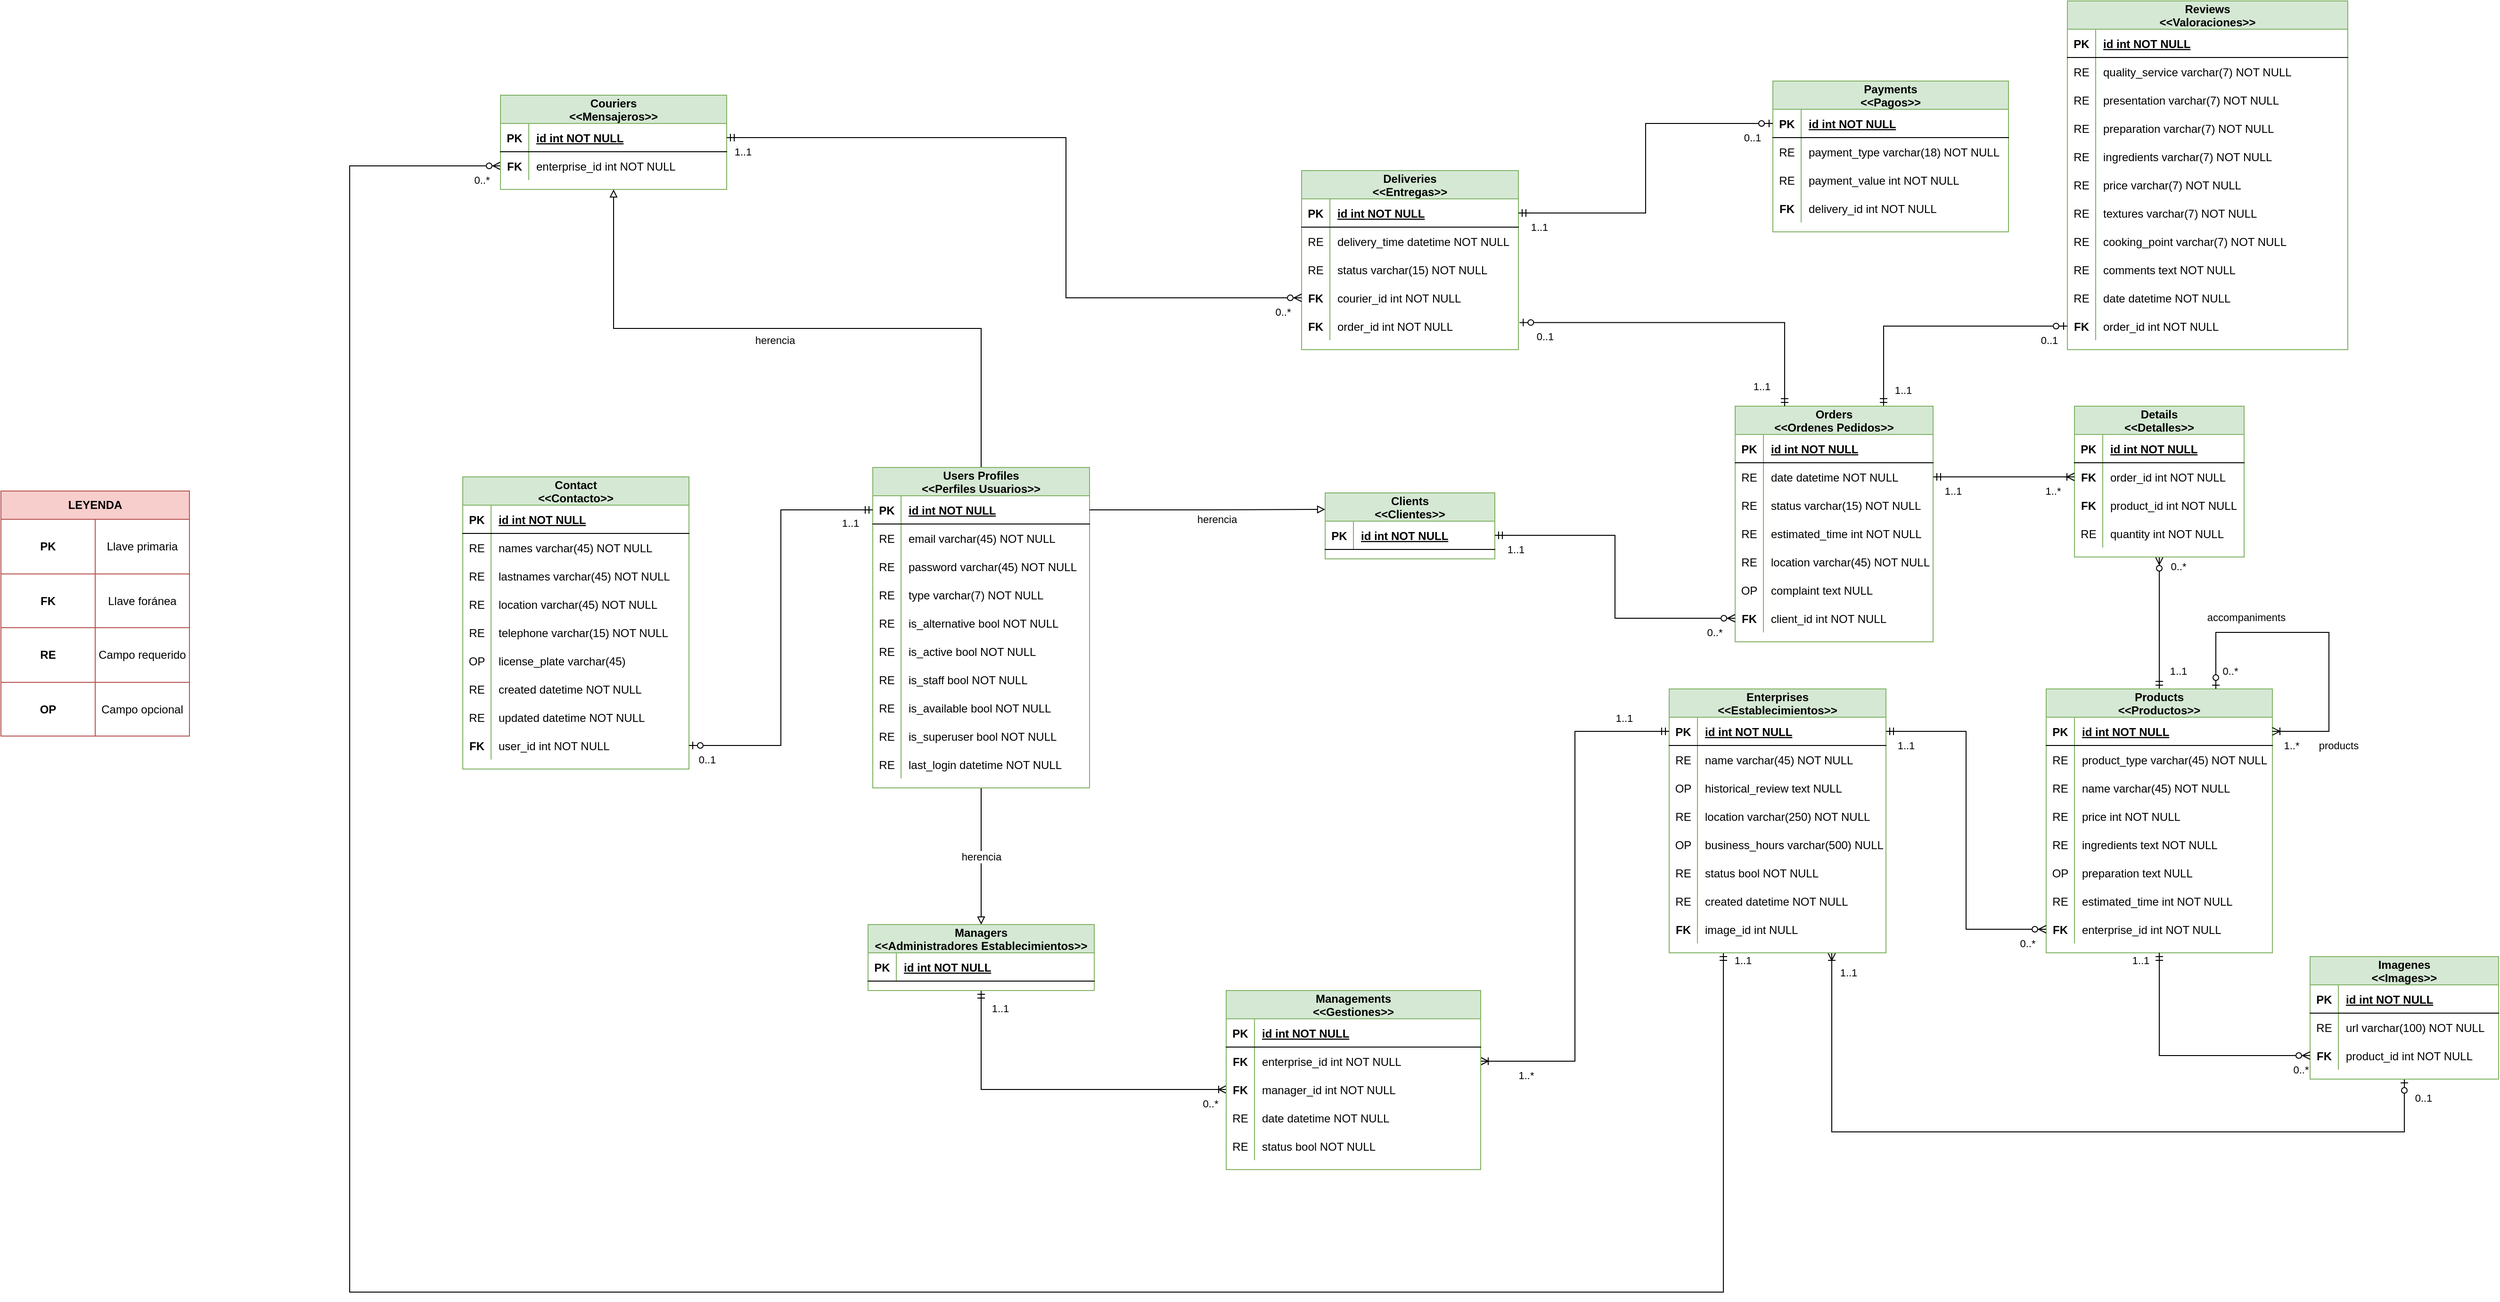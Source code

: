 <mxfile version="15.4.0" type="device"><diagram id="HAVUYU2v6M9ZR5-mSRdS" name="Página-1"><mxGraphModel dx="3589" dy="1958" grid="1" gridSize="10" guides="1" tooltips="1" connect="1" arrows="1" fold="1" page="1" pageScale="1" pageWidth="827" pageHeight="1169" math="0" shadow="0"><root><mxCell id="0"/><mxCell id="1" parent="0"/><mxCell id="UZAbyrxms46J0Z8CS2D--23" style="edgeStyle=orthogonalEdgeStyle;rounded=0;orthogonalLoop=1;jettySize=auto;html=1;startArrow=ERmandOne;startFill=0;endArrow=ERzeroToMany;endFill=1;entryX=0;entryY=0.5;entryDx=0;entryDy=0;exitX=0.25;exitY=1;exitDx=0;exitDy=0;" parent="1" source="FrM7oz4mUUD87Rr58isd-1" target="JqDrY_TDhReqGDjqG28Y-6" edge="1"><mxGeometry relative="1" as="geometry"><Array as="points"><mxPoint x="137" y="730"/><mxPoint x="-1320" y="730"/><mxPoint x="-1320" y="-465"/></Array><mxPoint x="300" y="340" as="sourcePoint"/><mxPoint x="-1220" y="-480" as="targetPoint"/></mxGeometry></mxCell><mxCell id="UZAbyrxms46J0Z8CS2D--38" value="1..1" style="edgeLabel;html=1;align=center;verticalAlign=middle;resizable=0;points=[];" parent="UZAbyrxms46J0Z8CS2D--23" vertex="1" connectable="0"><mxGeometry x="-0.992" relative="1" as="geometry"><mxPoint x="20" y="-5.2" as="offset"/></mxGeometry></mxCell><mxCell id="UZAbyrxms46J0Z8CS2D--40" value="0..*" style="edgeLabel;html=1;align=center;verticalAlign=middle;resizable=0;points=[];" parent="UZAbyrxms46J0Z8CS2D--23" vertex="1" connectable="0"><mxGeometry x="0.987" y="-2" relative="1" as="geometry"><mxPoint x="0.24" y="13" as="offset"/></mxGeometry></mxCell><mxCell id="JqDrY_TDhReqGDjqG28Y-15" style="edgeStyle=orthogonalEdgeStyle;rounded=0;orthogonalLoop=1;jettySize=auto;html=1;entryX=0.5;entryY=1;entryDx=0;entryDy=0;startArrow=ERoneToMany;startFill=0;endArrow=ERzeroToOne;endFill=1;exitX=0.75;exitY=1;exitDx=0;exitDy=0;" parent="1" source="FrM7oz4mUUD87Rr58isd-1" target="FrM7oz4mUUD87Rr58isd-206" edge="1"><mxGeometry relative="1" as="geometry"><Array as="points"><mxPoint x="253" y="560"/><mxPoint x="860" y="560"/></Array></mxGeometry></mxCell><mxCell id="JqDrY_TDhReqGDjqG28Y-19" value="0..1" style="edgeLabel;html=1;align=center;verticalAlign=middle;resizable=0;points=[];" parent="JqDrY_TDhReqGDjqG28Y-15" vertex="1" connectable="0"><mxGeometry x="0.953" y="-1" relative="1" as="geometry"><mxPoint x="19" as="offset"/></mxGeometry></mxCell><mxCell id="JqDrY_TDhReqGDjqG28Y-20" value="1..1" style="edgeLabel;html=1;align=center;verticalAlign=middle;resizable=0;points=[];" parent="JqDrY_TDhReqGDjqG28Y-15" vertex="1" connectable="0"><mxGeometry x="-0.951" y="-2" relative="1" as="geometry"><mxPoint x="19.5" as="offset"/></mxGeometry></mxCell><mxCell id="FrM7oz4mUUD87Rr58isd-1" value="Enterprises&#10;&lt;&lt;Establecimientos&gt;&gt;" style="shape=table;startSize=30;container=1;collapsible=1;childLayout=tableLayout;fixedRows=1;rowLines=0;fontStyle=1;align=center;resizeLast=1;fillColor=#d5e8d4;strokeColor=#82b366;" parent="1" vertex="1"><mxGeometry x="80" y="90" width="230" height="280" as="geometry"><mxRectangle x="120" y="90" width="160" height="30" as="alternateBounds"/></mxGeometry></mxCell><mxCell id="FrM7oz4mUUD87Rr58isd-2" value="" style="shape=partialRectangle;collapsible=0;dropTarget=0;pointerEvents=0;fillColor=none;top=0;left=0;bottom=1;right=0;points=[[0,0.5],[1,0.5]];portConstraint=eastwest;" parent="FrM7oz4mUUD87Rr58isd-1" vertex="1"><mxGeometry y="30" width="230" height="30" as="geometry"/></mxCell><mxCell id="FrM7oz4mUUD87Rr58isd-3" value="PK" style="shape=partialRectangle;connectable=0;fillColor=none;top=0;left=0;bottom=0;right=0;fontStyle=1;overflow=hidden;" parent="FrM7oz4mUUD87Rr58isd-2" vertex="1"><mxGeometry width="30" height="30" as="geometry"/></mxCell><mxCell id="FrM7oz4mUUD87Rr58isd-4" value="id int NOT NULL" style="shape=partialRectangle;connectable=0;fillColor=none;top=0;left=0;bottom=0;right=0;align=left;spacingLeft=6;fontStyle=5;overflow=hidden;" parent="FrM7oz4mUUD87Rr58isd-2" vertex="1"><mxGeometry x="30" width="200" height="30" as="geometry"/></mxCell><mxCell id="FrM7oz4mUUD87Rr58isd-5" value="" style="shape=partialRectangle;collapsible=0;dropTarget=0;pointerEvents=0;fillColor=none;top=0;left=0;bottom=0;right=0;points=[[0,0.5],[1,0.5]];portConstraint=eastwest;" parent="FrM7oz4mUUD87Rr58isd-1" vertex="1"><mxGeometry y="60" width="230" height="30" as="geometry"/></mxCell><mxCell id="FrM7oz4mUUD87Rr58isd-6" value="RE" style="shape=partialRectangle;connectable=0;fillColor=none;top=0;left=0;bottom=0;right=0;editable=1;overflow=hidden;" parent="FrM7oz4mUUD87Rr58isd-5" vertex="1"><mxGeometry width="30" height="30" as="geometry"/></mxCell><mxCell id="FrM7oz4mUUD87Rr58isd-7" value="name varchar(45) NOT NULL" style="shape=partialRectangle;connectable=0;fillColor=none;top=0;left=0;bottom=0;right=0;align=left;spacingLeft=6;overflow=hidden;" parent="FrM7oz4mUUD87Rr58isd-5" vertex="1"><mxGeometry x="30" width="200" height="30" as="geometry"/></mxCell><mxCell id="FrM7oz4mUUD87Rr58isd-200" value="" style="shape=partialRectangle;collapsible=0;dropTarget=0;pointerEvents=0;fillColor=none;top=0;left=0;bottom=0;right=0;points=[[0,0.5],[1,0.5]];portConstraint=eastwest;" parent="FrM7oz4mUUD87Rr58isd-1" vertex="1"><mxGeometry y="90" width="230" height="30" as="geometry"/></mxCell><mxCell id="FrM7oz4mUUD87Rr58isd-201" value="OP" style="shape=partialRectangle;connectable=0;fillColor=none;top=0;left=0;bottom=0;right=0;editable=1;overflow=hidden;" parent="FrM7oz4mUUD87Rr58isd-200" vertex="1"><mxGeometry width="30" height="30" as="geometry"/></mxCell><mxCell id="FrM7oz4mUUD87Rr58isd-202" value="historical_review text NULL" style="shape=partialRectangle;connectable=0;fillColor=none;top=0;left=0;bottom=0;right=0;align=left;spacingLeft=6;overflow=hidden;" parent="FrM7oz4mUUD87Rr58isd-200" vertex="1"><mxGeometry x="30" width="200" height="30" as="geometry"/></mxCell><mxCell id="FrM7oz4mUUD87Rr58isd-11" value="" style="shape=partialRectangle;collapsible=0;dropTarget=0;pointerEvents=0;fillColor=none;top=0;left=0;bottom=0;right=0;points=[[0,0.5],[1,0.5]];portConstraint=eastwest;" parent="FrM7oz4mUUD87Rr58isd-1" vertex="1"><mxGeometry y="120" width="230" height="30" as="geometry"/></mxCell><mxCell id="FrM7oz4mUUD87Rr58isd-12" value="RE" style="shape=partialRectangle;connectable=0;fillColor=none;top=0;left=0;bottom=0;right=0;editable=1;overflow=hidden;" parent="FrM7oz4mUUD87Rr58isd-11" vertex="1"><mxGeometry width="30" height="30" as="geometry"/></mxCell><mxCell id="FrM7oz4mUUD87Rr58isd-13" value="location varchar(250) NOT NULL" style="shape=partialRectangle;connectable=0;fillColor=none;top=0;left=0;bottom=0;right=0;align=left;spacingLeft=6;overflow=hidden;" parent="FrM7oz4mUUD87Rr58isd-11" vertex="1"><mxGeometry x="30" width="200" height="30" as="geometry"/></mxCell><mxCell id="FrM7oz4mUUD87Rr58isd-203" value="" style="shape=partialRectangle;collapsible=0;dropTarget=0;pointerEvents=0;fillColor=none;top=0;left=0;bottom=0;right=0;points=[[0,0.5],[1,0.5]];portConstraint=eastwest;" parent="FrM7oz4mUUD87Rr58isd-1" vertex="1"><mxGeometry y="150" width="230" height="30" as="geometry"/></mxCell><mxCell id="FrM7oz4mUUD87Rr58isd-204" value="OP" style="shape=partialRectangle;connectable=0;fillColor=none;top=0;left=0;bottom=0;right=0;editable=1;overflow=hidden;" parent="FrM7oz4mUUD87Rr58isd-203" vertex="1"><mxGeometry width="30" height="30" as="geometry"/></mxCell><mxCell id="FrM7oz4mUUD87Rr58isd-205" value="business_hours varchar(500) NULL" style="shape=partialRectangle;connectable=0;fillColor=none;top=0;left=0;bottom=0;right=0;align=left;spacingLeft=6;overflow=hidden;" parent="FrM7oz4mUUD87Rr58isd-203" vertex="1"><mxGeometry x="30" width="200" height="30" as="geometry"/></mxCell><mxCell id="UZAbyrxms46J0Z8CS2D--24" value="" style="shape=partialRectangle;collapsible=0;dropTarget=0;pointerEvents=0;fillColor=none;top=0;left=0;bottom=0;right=0;points=[[0,0.5],[1,0.5]];portConstraint=eastwest;" parent="FrM7oz4mUUD87Rr58isd-1" vertex="1"><mxGeometry y="180" width="230" height="30" as="geometry"/></mxCell><mxCell id="UZAbyrxms46J0Z8CS2D--25" value="RE" style="shape=partialRectangle;connectable=0;fillColor=none;top=0;left=0;bottom=0;right=0;editable=1;overflow=hidden;" parent="UZAbyrxms46J0Z8CS2D--24" vertex="1"><mxGeometry width="30" height="30" as="geometry"/></mxCell><mxCell id="UZAbyrxms46J0Z8CS2D--26" value="status bool NOT NULL" style="shape=partialRectangle;connectable=0;fillColor=none;top=0;left=0;bottom=0;right=0;align=left;spacingLeft=6;overflow=hidden;" parent="UZAbyrxms46J0Z8CS2D--24" vertex="1"><mxGeometry x="30" width="200" height="30" as="geometry"/></mxCell><mxCell id="UZAbyrxms46J0Z8CS2D--5" value="" style="shape=partialRectangle;collapsible=0;dropTarget=0;pointerEvents=0;fillColor=none;top=0;left=0;bottom=0;right=0;points=[[0,0.5],[1,0.5]];portConstraint=eastwest;" parent="FrM7oz4mUUD87Rr58isd-1" vertex="1"><mxGeometry y="210" width="230" height="30" as="geometry"/></mxCell><mxCell id="UZAbyrxms46J0Z8CS2D--6" value="RE" style="shape=partialRectangle;connectable=0;fillColor=none;top=0;left=0;bottom=0;right=0;editable=1;overflow=hidden;" parent="UZAbyrxms46J0Z8CS2D--5" vertex="1"><mxGeometry width="30" height="30" as="geometry"/></mxCell><mxCell id="UZAbyrxms46J0Z8CS2D--7" value="created datetime NOT NULL" style="shape=partialRectangle;connectable=0;fillColor=none;top=0;left=0;bottom=0;right=0;align=left;spacingLeft=6;overflow=hidden;" parent="UZAbyrxms46J0Z8CS2D--5" vertex="1"><mxGeometry x="30" width="200" height="30" as="geometry"/></mxCell><mxCell id="JqDrY_TDhReqGDjqG28Y-16" value="" style="shape=partialRectangle;collapsible=0;dropTarget=0;pointerEvents=0;fillColor=none;top=0;left=0;bottom=0;right=0;points=[[0,0.5],[1,0.5]];portConstraint=eastwest;" parent="FrM7oz4mUUD87Rr58isd-1" vertex="1"><mxGeometry y="240" width="230" height="30" as="geometry"/></mxCell><mxCell id="JqDrY_TDhReqGDjqG28Y-17" value="FK" style="shape=partialRectangle;connectable=0;fillColor=none;top=0;left=0;bottom=0;right=0;editable=1;overflow=hidden;fontStyle=1" parent="JqDrY_TDhReqGDjqG28Y-16" vertex="1"><mxGeometry width="30" height="30" as="geometry"/></mxCell><mxCell id="JqDrY_TDhReqGDjqG28Y-18" value="image_id int NULL" style="shape=partialRectangle;connectable=0;fillColor=none;top=0;left=0;bottom=0;right=0;align=left;spacingLeft=6;overflow=hidden;" parent="JqDrY_TDhReqGDjqG28Y-16" vertex="1"><mxGeometry x="30" width="200" height="30" as="geometry"/></mxCell><mxCell id="cUeZTH6Xpq9dD_Her3w2-22" style="edgeStyle=orthogonalEdgeStyle;rounded=0;orthogonalLoop=1;jettySize=auto;html=1;startArrow=ERmandOne;startFill=0;endArrow=ERzeroToMany;endFill=1;entryX=0.5;entryY=1;entryDx=0;entryDy=0;" parent="1" source="FrM7oz4mUUD87Rr58isd-27" target="cUeZTH6Xpq9dD_Her3w2-5" edge="1"><mxGeometry relative="1" as="geometry"><mxPoint x="550" y="-30.0" as="targetPoint"/></mxGeometry></mxCell><mxCell id="cUeZTH6Xpq9dD_Her3w2-29" value="1..1" style="edgeLabel;html=1;align=center;verticalAlign=middle;resizable=0;points=[];" parent="cUeZTH6Xpq9dD_Her3w2-22" vertex="1" connectable="0"><mxGeometry x="-0.762" relative="1" as="geometry"><mxPoint x="20" y="-3" as="offset"/></mxGeometry></mxCell><mxCell id="cUeZTH6Xpq9dD_Her3w2-30" value="0..*" style="edgeLabel;html=1;align=center;verticalAlign=middle;resizable=0;points=[];" parent="cUeZTH6Xpq9dD_Her3w2-22" vertex="1" connectable="0"><mxGeometry x="0.855" y="-1" relative="1" as="geometry"><mxPoint x="19" as="offset"/></mxGeometry></mxCell><mxCell id="FrM7oz4mUUD87Rr58isd-27" value="Products&#10;&lt;&lt;Productos&gt;&gt;" style="shape=table;startSize=30;container=1;collapsible=1;childLayout=tableLayout;fixedRows=1;rowLines=0;fontStyle=1;align=center;resizeLast=1;fillColor=#d5e8d4;strokeColor=#82b366;" parent="1" vertex="1"><mxGeometry x="480" y="90" width="240" height="280" as="geometry"><mxRectangle x="485" y="90" width="90" height="30" as="alternateBounds"/></mxGeometry></mxCell><mxCell id="FrM7oz4mUUD87Rr58isd-28" value="" style="shape=partialRectangle;collapsible=0;dropTarget=0;pointerEvents=0;fillColor=none;top=0;left=0;bottom=1;right=0;points=[[0,0.5],[1,0.5]];portConstraint=eastwest;" parent="FrM7oz4mUUD87Rr58isd-27" vertex="1"><mxGeometry y="30" width="240" height="30" as="geometry"/></mxCell><mxCell id="FrM7oz4mUUD87Rr58isd-29" value="PK" style="shape=partialRectangle;connectable=0;fillColor=none;top=0;left=0;bottom=0;right=0;fontStyle=1;overflow=hidden;" parent="FrM7oz4mUUD87Rr58isd-28" vertex="1"><mxGeometry width="30" height="30" as="geometry"/></mxCell><mxCell id="FrM7oz4mUUD87Rr58isd-30" value="id int NOT NULL" style="shape=partialRectangle;connectable=0;fillColor=none;top=0;left=0;bottom=0;right=0;align=left;spacingLeft=6;fontStyle=5;overflow=hidden;" parent="FrM7oz4mUUD87Rr58isd-28" vertex="1"><mxGeometry x="30" width="210" height="30" as="geometry"/></mxCell><mxCell id="cUeZTH6Xpq9dD_Her3w2-1" style="edgeStyle=orthogonalEdgeStyle;rounded=0;orthogonalLoop=1;jettySize=auto;html=1;exitX=1;exitY=0.5;exitDx=0;exitDy=0;entryX=0.75;entryY=0;entryDx=0;entryDy=0;endArrow=ERzeroToOne;endFill=1;startArrow=ERoneToMany;startFill=0;" parent="FrM7oz4mUUD87Rr58isd-27" source="FrM7oz4mUUD87Rr58isd-28" target="FrM7oz4mUUD87Rr58isd-27" edge="1"><mxGeometry relative="1" as="geometry"><Array as="points"><mxPoint x="300" y="45"/><mxPoint x="300" y="-60"/><mxPoint x="180" y="-60"/></Array><mxPoint x="155" y="-20" as="targetPoint"/></mxGeometry></mxCell><mxCell id="cUeZTH6Xpq9dD_Her3w2-3" value="0..*" style="edgeLabel;html=1;align=center;verticalAlign=middle;resizable=0;points=[];" parent="cUeZTH6Xpq9dD_Her3w2-1" vertex="1" connectable="0"><mxGeometry x="0.836" y="1" relative="1" as="geometry"><mxPoint x="14" y="9" as="offset"/></mxGeometry></mxCell><mxCell id="cUeZTH6Xpq9dD_Her3w2-4" value="1..*" style="edgeLabel;html=1;align=center;verticalAlign=middle;resizable=0;points=[];" parent="cUeZTH6Xpq9dD_Her3w2-1" vertex="1" connectable="0"><mxGeometry x="-0.936" y="-1" relative="1" as="geometry"><mxPoint x="8.57" y="14" as="offset"/></mxGeometry></mxCell><mxCell id="PLSfS1LGTWe3qA-7_5q0-1" value="accompaniments" style="edgeLabel;html=1;align=center;verticalAlign=middle;resizable=0;points=[];" parent="cUeZTH6Xpq9dD_Her3w2-1" vertex="1" connectable="0"><mxGeometry x="0.774" y="1" relative="1" as="geometry"><mxPoint x="31" y="-37" as="offset"/></mxGeometry></mxCell><mxCell id="PLSfS1LGTWe3qA-7_5q0-2" value="products" style="edgeLabel;html=1;align=center;verticalAlign=middle;resizable=0;points=[];" parent="cUeZTH6Xpq9dD_Her3w2-1" vertex="1" connectable="0"><mxGeometry x="-0.551" relative="1" as="geometry"><mxPoint x="10" y="32" as="offset"/></mxGeometry></mxCell><mxCell id="d9EeBSSoO9eG_xezU0Lz-7" value="" style="shape=partialRectangle;collapsible=0;dropTarget=0;pointerEvents=0;fillColor=none;top=0;left=0;bottom=0;right=0;points=[[0,0.5],[1,0.5]];portConstraint=eastwest;" parent="FrM7oz4mUUD87Rr58isd-27" vertex="1"><mxGeometry y="60" width="240" height="30" as="geometry"/></mxCell><mxCell id="d9EeBSSoO9eG_xezU0Lz-8" value="RE" style="shape=partialRectangle;connectable=0;fillColor=none;top=0;left=0;bottom=0;right=0;editable=1;overflow=hidden;" parent="d9EeBSSoO9eG_xezU0Lz-7" vertex="1"><mxGeometry width="30" height="30" as="geometry"/></mxCell><mxCell id="d9EeBSSoO9eG_xezU0Lz-9" value="product_type varchar(45) NOT NULL" style="shape=partialRectangle;connectable=0;fillColor=none;top=0;left=0;bottom=0;right=0;align=left;spacingLeft=6;overflow=hidden;" parent="d9EeBSSoO9eG_xezU0Lz-7" vertex="1"><mxGeometry x="30" width="210" height="30" as="geometry"/></mxCell><mxCell id="FrM7oz4mUUD87Rr58isd-34" value="" style="shape=partialRectangle;collapsible=0;dropTarget=0;pointerEvents=0;fillColor=none;top=0;left=0;bottom=0;right=0;points=[[0,0.5],[1,0.5]];portConstraint=eastwest;" parent="FrM7oz4mUUD87Rr58isd-27" vertex="1"><mxGeometry y="90" width="240" height="30" as="geometry"/></mxCell><mxCell id="FrM7oz4mUUD87Rr58isd-35" value="RE" style="shape=partialRectangle;connectable=0;fillColor=none;top=0;left=0;bottom=0;right=0;editable=1;overflow=hidden;" parent="FrM7oz4mUUD87Rr58isd-34" vertex="1"><mxGeometry width="30" height="30" as="geometry"/></mxCell><mxCell id="FrM7oz4mUUD87Rr58isd-36" value="name varchar(45) NOT NULL" style="shape=partialRectangle;connectable=0;fillColor=none;top=0;left=0;bottom=0;right=0;align=left;spacingLeft=6;overflow=hidden;" parent="FrM7oz4mUUD87Rr58isd-34" vertex="1"><mxGeometry x="30" width="210" height="30" as="geometry"/></mxCell><mxCell id="wVFpUFq9OthZHh9tzExo-1" value="" style="shape=partialRectangle;collapsible=0;dropTarget=0;pointerEvents=0;fillColor=none;top=0;left=0;bottom=0;right=0;points=[[0,0.5],[1,0.5]];portConstraint=eastwest;" parent="FrM7oz4mUUD87Rr58isd-27" vertex="1"><mxGeometry y="120" width="240" height="30" as="geometry"/></mxCell><mxCell id="wVFpUFq9OthZHh9tzExo-2" value="RE" style="shape=partialRectangle;connectable=0;fillColor=none;top=0;left=0;bottom=0;right=0;editable=1;overflow=hidden;" parent="wVFpUFq9OthZHh9tzExo-1" vertex="1"><mxGeometry width="30" height="30" as="geometry"/></mxCell><mxCell id="wVFpUFq9OthZHh9tzExo-3" value="price int NOT NULL" style="shape=partialRectangle;connectable=0;fillColor=none;top=0;left=0;bottom=0;right=0;align=left;spacingLeft=6;overflow=hidden;" parent="wVFpUFq9OthZHh9tzExo-1" vertex="1"><mxGeometry x="30" width="210" height="30" as="geometry"/></mxCell><mxCell id="FrM7oz4mUUD87Rr58isd-37" value="" style="shape=partialRectangle;collapsible=0;dropTarget=0;pointerEvents=0;fillColor=none;top=0;left=0;bottom=0;right=0;points=[[0,0.5],[1,0.5]];portConstraint=eastwest;" parent="FrM7oz4mUUD87Rr58isd-27" vertex="1"><mxGeometry y="150" width="240" height="30" as="geometry"/></mxCell><mxCell id="FrM7oz4mUUD87Rr58isd-38" value="RE" style="shape=partialRectangle;connectable=0;fillColor=none;top=0;left=0;bottom=0;right=0;editable=1;overflow=hidden;" parent="FrM7oz4mUUD87Rr58isd-37" vertex="1"><mxGeometry width="30" height="30" as="geometry"/></mxCell><mxCell id="FrM7oz4mUUD87Rr58isd-39" value="ingredients text NOT NULL" style="shape=partialRectangle;connectable=0;fillColor=none;top=0;left=0;bottom=0;right=0;align=left;spacingLeft=6;overflow=hidden;" parent="FrM7oz4mUUD87Rr58isd-37" vertex="1"><mxGeometry x="30" width="210" height="30" as="geometry"/></mxCell><mxCell id="FrM7oz4mUUD87Rr58isd-40" value="" style="shape=partialRectangle;collapsible=0;dropTarget=0;pointerEvents=0;fillColor=none;top=0;left=0;bottom=0;right=0;points=[[0,0.5],[1,0.5]];portConstraint=eastwest;" parent="FrM7oz4mUUD87Rr58isd-27" vertex="1"><mxGeometry y="180" width="240" height="30" as="geometry"/></mxCell><mxCell id="FrM7oz4mUUD87Rr58isd-41" value="OP" style="shape=partialRectangle;connectable=0;fillColor=none;top=0;left=0;bottom=0;right=0;editable=1;overflow=hidden;" parent="FrM7oz4mUUD87Rr58isd-40" vertex="1"><mxGeometry width="30" height="30" as="geometry"/></mxCell><mxCell id="FrM7oz4mUUD87Rr58isd-42" value="preparation text NULL" style="shape=partialRectangle;connectable=0;fillColor=none;top=0;left=0;bottom=0;right=0;align=left;spacingLeft=6;overflow=hidden;" parent="FrM7oz4mUUD87Rr58isd-40" vertex="1"><mxGeometry x="30" width="210" height="30" as="geometry"/></mxCell><mxCell id="FrM7oz4mUUD87Rr58isd-184" value="" style="shape=partialRectangle;collapsible=0;dropTarget=0;pointerEvents=0;fillColor=none;top=0;left=0;bottom=0;right=0;points=[[0,0.5],[1,0.5]];portConstraint=eastwest;" parent="FrM7oz4mUUD87Rr58isd-27" vertex="1"><mxGeometry y="210" width="240" height="30" as="geometry"/></mxCell><mxCell id="FrM7oz4mUUD87Rr58isd-185" value="RE" style="shape=partialRectangle;connectable=0;fillColor=none;top=0;left=0;bottom=0;right=0;editable=1;overflow=hidden;" parent="FrM7oz4mUUD87Rr58isd-184" vertex="1"><mxGeometry width="30" height="30" as="geometry"/></mxCell><mxCell id="FrM7oz4mUUD87Rr58isd-186" value="estimated_time int NOT NULL" style="shape=partialRectangle;connectable=0;fillColor=none;top=0;left=0;bottom=0;right=0;align=left;spacingLeft=6;overflow=hidden;" parent="FrM7oz4mUUD87Rr58isd-184" vertex="1"><mxGeometry x="30" width="210" height="30" as="geometry"/></mxCell><mxCell id="FrM7oz4mUUD87Rr58isd-43" value="" style="shape=partialRectangle;collapsible=0;dropTarget=0;pointerEvents=0;fillColor=none;top=0;left=0;bottom=0;right=0;points=[[0,0.5],[1,0.5]];portConstraint=eastwest;" parent="FrM7oz4mUUD87Rr58isd-27" vertex="1"><mxGeometry y="240" width="240" height="30" as="geometry"/></mxCell><mxCell id="FrM7oz4mUUD87Rr58isd-44" value="FK" style="shape=partialRectangle;connectable=0;fillColor=none;top=0;left=0;bottom=0;right=0;editable=1;overflow=hidden;fontStyle=1;" parent="FrM7oz4mUUD87Rr58isd-43" vertex="1"><mxGeometry width="30" height="30" as="geometry"/></mxCell><mxCell id="FrM7oz4mUUD87Rr58isd-45" value="enterprise_id int NOT NULL" style="shape=partialRectangle;connectable=0;fillColor=none;top=0;left=0;bottom=0;right=0;align=left;spacingLeft=6;overflow=hidden;" parent="FrM7oz4mUUD87Rr58isd-43" vertex="1"><mxGeometry x="30" width="210" height="30" as="geometry"/></mxCell><mxCell id="FrM7oz4mUUD87Rr58isd-49" style="edgeStyle=orthogonalEdgeStyle;rounded=0;orthogonalLoop=1;jettySize=auto;html=1;entryX=0;entryY=0.5;entryDx=0;entryDy=0;endArrow=ERzeroToMany;endFill=1;startArrow=ERmandOne;startFill=0;" parent="1" source="FrM7oz4mUUD87Rr58isd-2" target="FrM7oz4mUUD87Rr58isd-43" edge="1"><mxGeometry relative="1" as="geometry"/></mxCell><mxCell id="FrM7oz4mUUD87Rr58isd-51" value="0..*" style="edgeLabel;html=1;align=center;verticalAlign=middle;resizable=0;points=[];" parent="FrM7oz4mUUD87Rr58isd-49" vertex="1" connectable="0"><mxGeometry x="0.894" relative="1" as="geometry"><mxPoint y="15" as="offset"/></mxGeometry></mxCell><mxCell id="FrM7oz4mUUD87Rr58isd-52" value="1..1" style="edgeLabel;html=1;align=center;verticalAlign=middle;resizable=0;points=[];" parent="FrM7oz4mUUD87Rr58isd-49" vertex="1" connectable="0"><mxGeometry x="-0.909" y="-2" relative="1" as="geometry"><mxPoint x="2.86" y="13" as="offset"/></mxGeometry></mxCell><mxCell id="FrM7oz4mUUD87Rr58isd-53" value="Reviews&#10;&lt;&lt;Valoraciones&gt;&gt;" style="shape=table;startSize=30;container=1;collapsible=1;childLayout=tableLayout;fixedRows=1;rowLines=0;fontStyle=1;align=center;resizeLast=1;shadow=0;fillColor=#d5e8d4;strokeColor=#82b366;" parent="1" vertex="1"><mxGeometry x="502.5" y="-640" width="297.5" height="370" as="geometry"><mxRectangle x="502.5" y="-640" width="130" height="30" as="alternateBounds"/></mxGeometry></mxCell><mxCell id="FrM7oz4mUUD87Rr58isd-54" value="" style="shape=partialRectangle;collapsible=0;dropTarget=0;pointerEvents=0;fillColor=none;top=0;left=0;bottom=1;right=0;points=[[0,0.5],[1,0.5]];portConstraint=eastwest;" parent="FrM7oz4mUUD87Rr58isd-53" vertex="1"><mxGeometry y="30" width="297.5" height="30" as="geometry"/></mxCell><mxCell id="FrM7oz4mUUD87Rr58isd-55" value="PK" style="shape=partialRectangle;connectable=0;fillColor=none;top=0;left=0;bottom=0;right=0;fontStyle=1;overflow=hidden;" parent="FrM7oz4mUUD87Rr58isd-54" vertex="1"><mxGeometry width="30" height="30" as="geometry"/></mxCell><mxCell id="FrM7oz4mUUD87Rr58isd-56" value="id int NOT NULL" style="shape=partialRectangle;connectable=0;fillColor=none;top=0;left=0;bottom=0;right=0;align=left;spacingLeft=6;fontStyle=5;overflow=hidden;" parent="FrM7oz4mUUD87Rr58isd-54" vertex="1"><mxGeometry x="30" width="267.5" height="30" as="geometry"/></mxCell><mxCell id="FrM7oz4mUUD87Rr58isd-57" value="" style="shape=partialRectangle;collapsible=0;dropTarget=0;pointerEvents=0;fillColor=none;top=0;left=0;bottom=0;right=0;points=[[0,0.5],[1,0.5]];portConstraint=eastwest;" parent="FrM7oz4mUUD87Rr58isd-53" vertex="1"><mxGeometry y="60" width="297.5" height="30" as="geometry"/></mxCell><mxCell id="FrM7oz4mUUD87Rr58isd-58" value="RE" style="shape=partialRectangle;connectable=0;fillColor=none;top=0;left=0;bottom=0;right=0;editable=1;overflow=hidden;" parent="FrM7oz4mUUD87Rr58isd-57" vertex="1"><mxGeometry width="30" height="30" as="geometry"/></mxCell><mxCell id="FrM7oz4mUUD87Rr58isd-59" value="quality_service varchar(7) NOT NULL" style="shape=partialRectangle;connectable=0;fillColor=none;top=0;left=0;bottom=0;right=0;align=left;spacingLeft=6;overflow=hidden;" parent="FrM7oz4mUUD87Rr58isd-57" vertex="1"><mxGeometry x="30" width="267.5" height="30" as="geometry"/></mxCell><mxCell id="FrM7oz4mUUD87Rr58isd-60" value="" style="shape=partialRectangle;collapsible=0;dropTarget=0;pointerEvents=0;fillColor=none;top=0;left=0;bottom=0;right=0;points=[[0,0.5],[1,0.5]];portConstraint=eastwest;" parent="FrM7oz4mUUD87Rr58isd-53" vertex="1"><mxGeometry y="90" width="297.5" height="30" as="geometry"/></mxCell><mxCell id="FrM7oz4mUUD87Rr58isd-61" value="RE" style="shape=partialRectangle;connectable=0;fillColor=none;top=0;left=0;bottom=0;right=0;editable=1;overflow=hidden;" parent="FrM7oz4mUUD87Rr58isd-60" vertex="1"><mxGeometry width="30" height="30" as="geometry"/></mxCell><mxCell id="FrM7oz4mUUD87Rr58isd-62" value="presentation varchar(7) NOT NULL" style="shape=partialRectangle;connectable=0;fillColor=none;top=0;left=0;bottom=0;right=0;align=left;spacingLeft=6;overflow=hidden;" parent="FrM7oz4mUUD87Rr58isd-60" vertex="1"><mxGeometry x="30" width="267.5" height="30" as="geometry"/></mxCell><mxCell id="FrM7oz4mUUD87Rr58isd-154" value="" style="shape=partialRectangle;collapsible=0;dropTarget=0;pointerEvents=0;fillColor=none;top=0;left=0;bottom=0;right=0;points=[[0,0.5],[1,0.5]];portConstraint=eastwest;" parent="FrM7oz4mUUD87Rr58isd-53" vertex="1"><mxGeometry y="120" width="297.5" height="30" as="geometry"/></mxCell><mxCell id="FrM7oz4mUUD87Rr58isd-155" value="RE" style="shape=partialRectangle;connectable=0;fillColor=none;top=0;left=0;bottom=0;right=0;editable=1;overflow=hidden;" parent="FrM7oz4mUUD87Rr58isd-154" vertex="1"><mxGeometry width="30" height="30" as="geometry"/></mxCell><mxCell id="FrM7oz4mUUD87Rr58isd-156" value="preparation varchar(7) NOT NULL" style="shape=partialRectangle;connectable=0;fillColor=none;top=0;left=0;bottom=0;right=0;align=left;spacingLeft=6;overflow=hidden;" parent="FrM7oz4mUUD87Rr58isd-154" vertex="1"><mxGeometry x="30" width="267.5" height="30" as="geometry"/></mxCell><mxCell id="FrM7oz4mUUD87Rr58isd-157" value="" style="shape=partialRectangle;collapsible=0;dropTarget=0;pointerEvents=0;fillColor=none;top=0;left=0;bottom=0;right=0;points=[[0,0.5],[1,0.5]];portConstraint=eastwest;" parent="FrM7oz4mUUD87Rr58isd-53" vertex="1"><mxGeometry y="150" width="297.5" height="30" as="geometry"/></mxCell><mxCell id="FrM7oz4mUUD87Rr58isd-158" value="RE" style="shape=partialRectangle;connectable=0;fillColor=none;top=0;left=0;bottom=0;right=0;editable=1;overflow=hidden;" parent="FrM7oz4mUUD87Rr58isd-157" vertex="1"><mxGeometry width="30" height="30" as="geometry"/></mxCell><mxCell id="FrM7oz4mUUD87Rr58isd-159" value="ingredients varchar(7) NOT NULL" style="shape=partialRectangle;connectable=0;fillColor=none;top=0;left=0;bottom=0;right=0;align=left;spacingLeft=6;overflow=hidden;" parent="FrM7oz4mUUD87Rr58isd-157" vertex="1"><mxGeometry x="30" width="267.5" height="30" as="geometry"/></mxCell><mxCell id="FrM7oz4mUUD87Rr58isd-160" value="" style="shape=partialRectangle;collapsible=0;dropTarget=0;pointerEvents=0;fillColor=none;top=0;left=0;bottom=0;right=0;points=[[0,0.5],[1,0.5]];portConstraint=eastwest;" parent="FrM7oz4mUUD87Rr58isd-53" vertex="1"><mxGeometry y="180" width="297.5" height="30" as="geometry"/></mxCell><mxCell id="FrM7oz4mUUD87Rr58isd-161" value="RE" style="shape=partialRectangle;connectable=0;fillColor=none;top=0;left=0;bottom=0;right=0;editable=1;overflow=hidden;" parent="FrM7oz4mUUD87Rr58isd-160" vertex="1"><mxGeometry width="30" height="30" as="geometry"/></mxCell><mxCell id="FrM7oz4mUUD87Rr58isd-162" value="price varchar(7) NOT NULL" style="shape=partialRectangle;connectable=0;fillColor=none;top=0;left=0;bottom=0;right=0;align=left;spacingLeft=6;overflow=hidden;" parent="FrM7oz4mUUD87Rr58isd-160" vertex="1"><mxGeometry x="30" width="267.5" height="30" as="geometry"/></mxCell><mxCell id="FrM7oz4mUUD87Rr58isd-163" value="" style="shape=partialRectangle;collapsible=0;dropTarget=0;pointerEvents=0;fillColor=none;top=0;left=0;bottom=0;right=0;points=[[0,0.5],[1,0.5]];portConstraint=eastwest;" parent="FrM7oz4mUUD87Rr58isd-53" vertex="1"><mxGeometry y="210" width="297.5" height="30" as="geometry"/></mxCell><mxCell id="FrM7oz4mUUD87Rr58isd-164" value="RE" style="shape=partialRectangle;connectable=0;fillColor=none;top=0;left=0;bottom=0;right=0;editable=1;overflow=hidden;" parent="FrM7oz4mUUD87Rr58isd-163" vertex="1"><mxGeometry width="30" height="30" as="geometry"/></mxCell><mxCell id="FrM7oz4mUUD87Rr58isd-165" value="textures varchar(7) NOT NULL" style="shape=partialRectangle;connectable=0;fillColor=none;top=0;left=0;bottom=0;right=0;align=left;spacingLeft=6;overflow=hidden;" parent="FrM7oz4mUUD87Rr58isd-163" vertex="1"><mxGeometry x="30" width="267.5" height="30" as="geometry"/></mxCell><mxCell id="FrM7oz4mUUD87Rr58isd-166" value="" style="shape=partialRectangle;collapsible=0;dropTarget=0;pointerEvents=0;fillColor=none;top=0;left=0;bottom=0;right=0;points=[[0,0.5],[1,0.5]];portConstraint=eastwest;" parent="FrM7oz4mUUD87Rr58isd-53" vertex="1"><mxGeometry y="240" width="297.5" height="30" as="geometry"/></mxCell><mxCell id="FrM7oz4mUUD87Rr58isd-167" value="RE" style="shape=partialRectangle;connectable=0;fillColor=none;top=0;left=0;bottom=0;right=0;editable=1;overflow=hidden;" parent="FrM7oz4mUUD87Rr58isd-166" vertex="1"><mxGeometry width="30" height="30" as="geometry"/></mxCell><mxCell id="FrM7oz4mUUD87Rr58isd-168" value="cooking_point varchar(7) NOT NULL" style="shape=partialRectangle;connectable=0;fillColor=none;top=0;left=0;bottom=0;right=0;align=left;spacingLeft=6;overflow=hidden;" parent="FrM7oz4mUUD87Rr58isd-166" vertex="1"><mxGeometry x="30" width="267.5" height="30" as="geometry"/></mxCell><mxCell id="cUeZTH6Xpq9dD_Her3w2-37" value="" style="shape=partialRectangle;collapsible=0;dropTarget=0;pointerEvents=0;fillColor=none;top=0;left=0;bottom=0;right=0;points=[[0,0.5],[1,0.5]];portConstraint=eastwest;" parent="FrM7oz4mUUD87Rr58isd-53" vertex="1"><mxGeometry y="270" width="297.5" height="30" as="geometry"/></mxCell><mxCell id="cUeZTH6Xpq9dD_Her3w2-38" value="RE" style="shape=partialRectangle;connectable=0;fillColor=none;top=0;left=0;bottom=0;right=0;editable=1;overflow=hidden;" parent="cUeZTH6Xpq9dD_Her3w2-37" vertex="1"><mxGeometry width="30" height="30" as="geometry"/></mxCell><mxCell id="cUeZTH6Xpq9dD_Her3w2-39" value="comments text NOT NULL" style="shape=partialRectangle;connectable=0;fillColor=none;top=0;left=0;bottom=0;right=0;align=left;spacingLeft=6;overflow=hidden;" parent="cUeZTH6Xpq9dD_Her3w2-37" vertex="1"><mxGeometry x="30" width="267.5" height="30" as="geometry"/></mxCell><mxCell id="UZAbyrxms46J0Z8CS2D--1" value="" style="shape=partialRectangle;collapsible=0;dropTarget=0;pointerEvents=0;fillColor=none;top=0;left=0;bottom=0;right=0;points=[[0,0.5],[1,0.5]];portConstraint=eastwest;" parent="FrM7oz4mUUD87Rr58isd-53" vertex="1"><mxGeometry y="300" width="297.5" height="30" as="geometry"/></mxCell><mxCell id="UZAbyrxms46J0Z8CS2D--2" value="RE" style="shape=partialRectangle;connectable=0;fillColor=none;top=0;left=0;bottom=0;right=0;editable=1;overflow=hidden;" parent="UZAbyrxms46J0Z8CS2D--1" vertex="1"><mxGeometry width="30" height="30" as="geometry"/></mxCell><mxCell id="UZAbyrxms46J0Z8CS2D--3" value="date datetime NOT NULL" style="shape=partialRectangle;connectable=0;fillColor=none;top=0;left=0;bottom=0;right=0;align=left;spacingLeft=6;overflow=hidden;" parent="UZAbyrxms46J0Z8CS2D--1" vertex="1"><mxGeometry x="30" width="267.5" height="30" as="geometry"/></mxCell><mxCell id="FrM7oz4mUUD87Rr58isd-234" value="" style="shape=partialRectangle;collapsible=0;dropTarget=0;pointerEvents=0;fillColor=none;top=0;left=0;bottom=0;right=0;points=[[0,0.5],[1,0.5]];portConstraint=eastwest;" parent="FrM7oz4mUUD87Rr58isd-53" vertex="1"><mxGeometry y="330" width="297.5" height="30" as="geometry"/></mxCell><mxCell id="FrM7oz4mUUD87Rr58isd-235" value="FK" style="shape=partialRectangle;connectable=0;fillColor=none;top=0;left=0;bottom=0;right=0;editable=1;overflow=hidden;fontStyle=1;" parent="FrM7oz4mUUD87Rr58isd-234" vertex="1"><mxGeometry width="30" height="30" as="geometry"/></mxCell><mxCell id="FrM7oz4mUUD87Rr58isd-236" value="order_id int NOT NULL" style="shape=partialRectangle;connectable=0;fillColor=none;top=0;left=0;bottom=0;right=0;align=left;spacingLeft=6;overflow=hidden;" parent="FrM7oz4mUUD87Rr58isd-234" vertex="1"><mxGeometry x="30" width="267.5" height="30" as="geometry"/></mxCell><mxCell id="FrM7oz4mUUD87Rr58isd-82" value="Clients&#10;&lt;&lt;Clientes&gt;&gt;" style="shape=table;startSize=30;container=1;collapsible=1;childLayout=tableLayout;fixedRows=1;rowLines=0;fontStyle=1;align=center;resizeLast=1;shadow=0;fillColor=#d5e8d4;strokeColor=#82b366;" parent="1" vertex="1"><mxGeometry x="-285" y="-118" width="180" height="70" as="geometry"/></mxCell><mxCell id="FrM7oz4mUUD87Rr58isd-83" value="" style="shape=partialRectangle;collapsible=0;dropTarget=0;pointerEvents=0;fillColor=none;top=0;left=0;bottom=1;right=0;points=[[0,0.5],[1,0.5]];portConstraint=eastwest;" parent="FrM7oz4mUUD87Rr58isd-82" vertex="1"><mxGeometry y="30" width="180" height="30" as="geometry"/></mxCell><mxCell id="FrM7oz4mUUD87Rr58isd-84" value="PK" style="shape=partialRectangle;connectable=0;fillColor=none;top=0;left=0;bottom=0;right=0;fontStyle=1;overflow=hidden;" parent="FrM7oz4mUUD87Rr58isd-83" vertex="1"><mxGeometry width="30" height="30" as="geometry"/></mxCell><mxCell id="FrM7oz4mUUD87Rr58isd-85" value="id int NOT NULL" style="shape=partialRectangle;connectable=0;fillColor=none;top=0;left=0;bottom=0;right=0;align=left;spacingLeft=6;fontStyle=5;overflow=hidden;" parent="FrM7oz4mUUD87Rr58isd-83" vertex="1"><mxGeometry x="30" width="150" height="30" as="geometry"/></mxCell><mxCell id="FrM7oz4mUUD87Rr58isd-95" value="Couriers&#10;&lt;&lt;Mensajeros&gt;&gt;" style="shape=table;startSize=30;container=1;collapsible=1;childLayout=tableLayout;fixedRows=1;rowLines=0;fontStyle=1;align=center;resizeLast=1;shadow=0;fillColor=#d5e8d4;strokeColor=#82b366;" parent="1" vertex="1"><mxGeometry x="-1160" y="-540" width="240" height="100" as="geometry"/></mxCell><mxCell id="FrM7oz4mUUD87Rr58isd-96" value="" style="shape=partialRectangle;collapsible=0;dropTarget=0;pointerEvents=0;fillColor=none;top=0;left=0;bottom=1;right=0;points=[[0,0.5],[1,0.5]];portConstraint=eastwest;" parent="FrM7oz4mUUD87Rr58isd-95" vertex="1"><mxGeometry y="30" width="240" height="30" as="geometry"/></mxCell><mxCell id="FrM7oz4mUUD87Rr58isd-97" value="PK" style="shape=partialRectangle;connectable=0;fillColor=none;top=0;left=0;bottom=0;right=0;fontStyle=1;overflow=hidden;" parent="FrM7oz4mUUD87Rr58isd-96" vertex="1"><mxGeometry width="30" height="30" as="geometry"/></mxCell><mxCell id="FrM7oz4mUUD87Rr58isd-98" value="id int NOT NULL" style="shape=partialRectangle;connectable=0;fillColor=none;top=0;left=0;bottom=0;right=0;align=left;spacingLeft=6;fontStyle=5;overflow=hidden;" parent="FrM7oz4mUUD87Rr58isd-96" vertex="1"><mxGeometry x="30" width="210" height="30" as="geometry"/></mxCell><mxCell id="JqDrY_TDhReqGDjqG28Y-6" value="" style="shape=partialRectangle;collapsible=0;dropTarget=0;pointerEvents=0;fillColor=none;top=0;left=0;bottom=0;right=0;points=[[0,0.5],[1,0.5]];portConstraint=eastwest;" parent="FrM7oz4mUUD87Rr58isd-95" vertex="1"><mxGeometry y="60" width="240" height="30" as="geometry"/></mxCell><mxCell id="JqDrY_TDhReqGDjqG28Y-7" value="FK" style="shape=partialRectangle;connectable=0;fillColor=none;top=0;left=0;bottom=0;right=0;editable=1;overflow=hidden;fontStyle=1" parent="JqDrY_TDhReqGDjqG28Y-6" vertex="1"><mxGeometry width="30" height="30" as="geometry"/></mxCell><mxCell id="JqDrY_TDhReqGDjqG28Y-8" value="enterprise_id int NOT NULL" style="shape=partialRectangle;connectable=0;fillColor=none;top=0;left=0;bottom=0;right=0;align=left;spacingLeft=6;overflow=hidden;" parent="JqDrY_TDhReqGDjqG28Y-6" vertex="1"><mxGeometry x="30" width="210" height="30" as="geometry"/></mxCell><mxCell id="FrM7oz4mUUD87Rr58isd-241" style="edgeStyle=orthogonalEdgeStyle;rounded=0;orthogonalLoop=1;jettySize=auto;html=1;entryX=0;entryY=0.5;entryDx=0;entryDy=0;exitX=0.75;exitY=0;exitDx=0;exitDy=0;endArrow=ERzeroToOne;endFill=1;startArrow=ERmandOne;startFill=0;" parent="1" source="FrM7oz4mUUD87Rr58isd-120" target="FrM7oz4mUUD87Rr58isd-234" edge="1"><mxGeometry relative="1" as="geometry"/></mxCell><mxCell id="FrM7oz4mUUD87Rr58isd-242" value="0..1" style="edgeLabel;html=1;align=center;verticalAlign=middle;resizable=0;points=[];" parent="FrM7oz4mUUD87Rr58isd-241" vertex="1" connectable="0"><mxGeometry x="0.812" relative="1" as="geometry"><mxPoint x="6.26" y="15" as="offset"/></mxGeometry></mxCell><mxCell id="FrM7oz4mUUD87Rr58isd-243" value="1..1" style="edgeLabel;html=1;align=center;verticalAlign=middle;resizable=0;points=[];" parent="FrM7oz4mUUD87Rr58isd-241" vertex="1" connectable="0"><mxGeometry x="-0.952" y="2" relative="1" as="geometry"><mxPoint x="22" y="-11.03" as="offset"/></mxGeometry></mxCell><mxCell id="FrM7oz4mUUD87Rr58isd-120" value="Orders&#10;&lt;&lt;Ordenes Pedidos&gt;&gt;" style="shape=table;startSize=30;container=1;collapsible=1;childLayout=tableLayout;fixedRows=1;rowLines=0;fontStyle=1;align=center;resizeLast=1;shadow=0;fillColor=#d5e8d4;strokeColor=#82b366;" parent="1" vertex="1"><mxGeometry x="150" y="-210" width="210" height="250" as="geometry"><mxRectangle x="150" y="-210" width="160" height="30" as="alternateBounds"/></mxGeometry></mxCell><mxCell id="FrM7oz4mUUD87Rr58isd-121" value="" style="shape=partialRectangle;collapsible=0;dropTarget=0;pointerEvents=0;fillColor=none;top=0;left=0;bottom=1;right=0;points=[[0,0.5],[1,0.5]];portConstraint=eastwest;" parent="FrM7oz4mUUD87Rr58isd-120" vertex="1"><mxGeometry y="30" width="210" height="30" as="geometry"/></mxCell><mxCell id="FrM7oz4mUUD87Rr58isd-122" value="PK" style="shape=partialRectangle;connectable=0;fillColor=none;top=0;left=0;bottom=0;right=0;fontStyle=1;overflow=hidden;" parent="FrM7oz4mUUD87Rr58isd-121" vertex="1"><mxGeometry width="30" height="30" as="geometry"><mxRectangle width="30" height="30" as="alternateBounds"/></mxGeometry></mxCell><mxCell id="FrM7oz4mUUD87Rr58isd-123" value="id int NOT NULL" style="shape=partialRectangle;connectable=0;fillColor=none;top=0;left=0;bottom=0;right=0;align=left;spacingLeft=6;fontStyle=5;overflow=hidden;" parent="FrM7oz4mUUD87Rr58isd-121" vertex="1"><mxGeometry x="30" width="180" height="30" as="geometry"><mxRectangle width="180" height="30" as="alternateBounds"/></mxGeometry></mxCell><mxCell id="FrM7oz4mUUD87Rr58isd-124" value="" style="shape=partialRectangle;collapsible=0;dropTarget=0;pointerEvents=0;fillColor=none;top=0;left=0;bottom=0;right=0;points=[[0,0.5],[1,0.5]];portConstraint=eastwest;" parent="FrM7oz4mUUD87Rr58isd-120" vertex="1"><mxGeometry y="60" width="210" height="30" as="geometry"/></mxCell><mxCell id="FrM7oz4mUUD87Rr58isd-125" value="RE" style="shape=partialRectangle;connectable=0;fillColor=none;top=0;left=0;bottom=0;right=0;editable=1;overflow=hidden;" parent="FrM7oz4mUUD87Rr58isd-124" vertex="1"><mxGeometry width="30" height="30" as="geometry"><mxRectangle width="30" height="30" as="alternateBounds"/></mxGeometry></mxCell><mxCell id="FrM7oz4mUUD87Rr58isd-126" value="date datetime NOT NULL" style="shape=partialRectangle;connectable=0;fillColor=none;top=0;left=0;bottom=0;right=0;align=left;spacingLeft=6;overflow=hidden;" parent="FrM7oz4mUUD87Rr58isd-124" vertex="1"><mxGeometry x="30" width="180" height="30" as="geometry"><mxRectangle width="180" height="30" as="alternateBounds"/></mxGeometry></mxCell><mxCell id="FrM7oz4mUUD87Rr58isd-127" value="" style="shape=partialRectangle;collapsible=0;dropTarget=0;pointerEvents=0;fillColor=none;top=0;left=0;bottom=0;right=0;points=[[0,0.5],[1,0.5]];portConstraint=eastwest;" parent="FrM7oz4mUUD87Rr58isd-120" vertex="1"><mxGeometry y="90" width="210" height="30" as="geometry"/></mxCell><mxCell id="FrM7oz4mUUD87Rr58isd-128" value="RE" style="shape=partialRectangle;connectable=0;fillColor=none;top=0;left=0;bottom=0;right=0;editable=1;overflow=hidden;" parent="FrM7oz4mUUD87Rr58isd-127" vertex="1"><mxGeometry width="30" height="30" as="geometry"><mxRectangle width="30" height="30" as="alternateBounds"/></mxGeometry></mxCell><mxCell id="FrM7oz4mUUD87Rr58isd-129" value="status varchar(15) NOT NULL" style="shape=partialRectangle;connectable=0;top=0;left=0;bottom=0;right=0;align=left;spacingLeft=6;overflow=hidden;fontStyle=0;strokeColor=#b85450;fillColor=none;" parent="FrM7oz4mUUD87Rr58isd-127" vertex="1"><mxGeometry x="30" width="180" height="30" as="geometry"><mxRectangle width="180" height="30" as="alternateBounds"/></mxGeometry></mxCell><mxCell id="FrM7oz4mUUD87Rr58isd-151" value="" style="shape=partialRectangle;collapsible=0;dropTarget=0;pointerEvents=0;fillColor=none;top=0;left=0;bottom=0;right=0;points=[[0,0.5],[1,0.5]];portConstraint=eastwest;" parent="FrM7oz4mUUD87Rr58isd-120" vertex="1"><mxGeometry y="120" width="210" height="30" as="geometry"/></mxCell><mxCell id="FrM7oz4mUUD87Rr58isd-152" value="RE" style="shape=partialRectangle;connectable=0;fillColor=none;top=0;left=0;bottom=0;right=0;editable=1;overflow=hidden;" parent="FrM7oz4mUUD87Rr58isd-151" vertex="1"><mxGeometry width="30" height="30" as="geometry"><mxRectangle width="30" height="30" as="alternateBounds"/></mxGeometry></mxCell><mxCell id="FrM7oz4mUUD87Rr58isd-153" value="estimated_time int NOT NULL" style="shape=partialRectangle;connectable=0;top=0;left=0;bottom=0;right=0;align=left;spacingLeft=6;overflow=hidden;fillColor=none;" parent="FrM7oz4mUUD87Rr58isd-151" vertex="1"><mxGeometry x="30" width="180" height="30" as="geometry"><mxRectangle width="180" height="30" as="alternateBounds"/></mxGeometry></mxCell><mxCell id="cUeZTH6Xpq9dD_Her3w2-95" value="" style="shape=partialRectangle;collapsible=0;dropTarget=0;pointerEvents=0;fillColor=none;top=0;left=0;bottom=0;right=0;points=[[0,0.5],[1,0.5]];portConstraint=eastwest;" parent="FrM7oz4mUUD87Rr58isd-120" vertex="1"><mxGeometry y="150" width="210" height="30" as="geometry"/></mxCell><mxCell id="cUeZTH6Xpq9dD_Her3w2-96" value="RE" style="shape=partialRectangle;connectable=0;fillColor=none;top=0;left=0;bottom=0;right=0;editable=1;overflow=hidden;" parent="cUeZTH6Xpq9dD_Her3w2-95" vertex="1"><mxGeometry width="30" height="30" as="geometry"><mxRectangle width="30" height="30" as="alternateBounds"/></mxGeometry></mxCell><mxCell id="cUeZTH6Xpq9dD_Her3w2-97" value="location varchar(45) NOT NULL" style="shape=partialRectangle;connectable=0;top=0;left=0;bottom=0;right=0;align=left;spacingLeft=6;overflow=hidden;fillColor=none;" parent="cUeZTH6Xpq9dD_Her3w2-95" vertex="1"><mxGeometry x="30" width="180" height="30" as="geometry"><mxRectangle width="180" height="30" as="alternateBounds"/></mxGeometry></mxCell><mxCell id="JM_n1GI0lz6wQsdALdmN-1" value="" style="shape=partialRectangle;collapsible=0;dropTarget=0;pointerEvents=0;fillColor=none;top=0;left=0;bottom=0;right=0;points=[[0,0.5],[1,0.5]];portConstraint=eastwest;" vertex="1" parent="FrM7oz4mUUD87Rr58isd-120"><mxGeometry y="180" width="210" height="30" as="geometry"/></mxCell><mxCell id="JM_n1GI0lz6wQsdALdmN-2" value="OP" style="shape=partialRectangle;connectable=0;fillColor=none;top=0;left=0;bottom=0;right=0;editable=1;overflow=hidden;" vertex="1" parent="JM_n1GI0lz6wQsdALdmN-1"><mxGeometry width="30" height="30" as="geometry"><mxRectangle width="30" height="30" as="alternateBounds"/></mxGeometry></mxCell><mxCell id="JM_n1GI0lz6wQsdALdmN-3" value="complaint text NULL" style="shape=partialRectangle;connectable=0;top=0;left=0;bottom=0;right=0;align=left;spacingLeft=6;overflow=hidden;fillColor=none;" vertex="1" parent="JM_n1GI0lz6wQsdALdmN-1"><mxGeometry x="30" width="180" height="30" as="geometry"><mxRectangle width="180" height="30" as="alternateBounds"/></mxGeometry></mxCell><mxCell id="FrM7oz4mUUD87Rr58isd-133" value="" style="shape=partialRectangle;collapsible=0;dropTarget=0;pointerEvents=0;fillColor=none;top=0;left=0;bottom=0;right=0;points=[[0,0.5],[1,0.5]];portConstraint=eastwest;" parent="FrM7oz4mUUD87Rr58isd-120" vertex="1"><mxGeometry y="210" width="210" height="30" as="geometry"/></mxCell><mxCell id="FrM7oz4mUUD87Rr58isd-134" value="FK" style="shape=partialRectangle;connectable=0;fillColor=none;top=0;left=0;bottom=0;right=0;editable=1;overflow=hidden;fontStyle=1;" parent="FrM7oz4mUUD87Rr58isd-133" vertex="1"><mxGeometry width="30" height="30" as="geometry"><mxRectangle width="30" height="30" as="alternateBounds"/></mxGeometry></mxCell><mxCell id="FrM7oz4mUUD87Rr58isd-135" value="client_id int NOT NULL" style="shape=partialRectangle;connectable=0;fillColor=none;top=0;left=0;bottom=0;right=0;align=left;spacingLeft=6;overflow=hidden;" parent="FrM7oz4mUUD87Rr58isd-133" vertex="1"><mxGeometry x="30" width="180" height="30" as="geometry"><mxRectangle width="180" height="30" as="alternateBounds"/></mxGeometry></mxCell><mxCell id="FrM7oz4mUUD87Rr58isd-175" style="edgeStyle=orthogonalEdgeStyle;rounded=0;orthogonalLoop=1;jettySize=auto;html=1;entryX=0;entryY=0.5;entryDx=0;entryDy=0;endArrow=ERzeroToMany;endFill=1;startArrow=ERmandOne;startFill=0;" parent="1" source="FrM7oz4mUUD87Rr58isd-83" target="FrM7oz4mUUD87Rr58isd-133" edge="1"><mxGeometry relative="1" as="geometry"/></mxCell><mxCell id="FrM7oz4mUUD87Rr58isd-176" value="0..*" style="edgeLabel;html=1;align=center;verticalAlign=middle;resizable=0;points=[];" parent="FrM7oz4mUUD87Rr58isd-175" vertex="1" connectable="0"><mxGeometry x="0.837" relative="1" as="geometry"><mxPoint x="5.43" y="14.99" as="offset"/></mxGeometry></mxCell><mxCell id="FrM7oz4mUUD87Rr58isd-177" value="1..1" style="edgeLabel;html=1;align=center;verticalAlign=middle;resizable=0;points=[];" parent="FrM7oz4mUUD87Rr58isd-175" vertex="1" connectable="0"><mxGeometry x="-0.899" y="2" relative="1" as="geometry"><mxPoint x="4" y="16.97" as="offset"/></mxGeometry></mxCell><mxCell id="FrM7oz4mUUD87Rr58isd-187" value="Deliveries&#10;&lt;&lt;Entregas&gt;&gt;" style="shape=table;startSize=30;container=1;collapsible=1;childLayout=tableLayout;fixedRows=1;rowLines=0;fontStyle=1;align=center;resizeLast=1;shadow=0;fillColor=#d5e8d4;strokeColor=#82b366;" parent="1" vertex="1"><mxGeometry x="-310" y="-460" width="230" height="190" as="geometry"/></mxCell><mxCell id="FrM7oz4mUUD87Rr58isd-188" value="" style="shape=partialRectangle;collapsible=0;dropTarget=0;pointerEvents=0;fillColor=none;top=0;left=0;bottom=1;right=0;points=[[0,0.5],[1,0.5]];portConstraint=eastwest;" parent="FrM7oz4mUUD87Rr58isd-187" vertex="1"><mxGeometry y="30" width="230" height="30" as="geometry"/></mxCell><mxCell id="FrM7oz4mUUD87Rr58isd-189" value="PK" style="shape=partialRectangle;connectable=0;fillColor=none;top=0;left=0;bottom=0;right=0;fontStyle=1;overflow=hidden;" parent="FrM7oz4mUUD87Rr58isd-188" vertex="1"><mxGeometry width="30" height="30" as="geometry"/></mxCell><mxCell id="FrM7oz4mUUD87Rr58isd-190" value="id int NOT NULL" style="shape=partialRectangle;connectable=0;fillColor=none;top=0;left=0;bottom=0;right=0;align=left;spacingLeft=6;fontStyle=5;overflow=hidden;" parent="FrM7oz4mUUD87Rr58isd-188" vertex="1"><mxGeometry x="30" width="200" height="30" as="geometry"/></mxCell><mxCell id="dFLmSLh5sgntWNwKV-LS-4" value="" style="shape=partialRectangle;collapsible=0;dropTarget=0;pointerEvents=0;fillColor=none;top=0;left=0;bottom=0;right=0;points=[[0,0.5],[1,0.5]];portConstraint=eastwest;" parent="FrM7oz4mUUD87Rr58isd-187" vertex="1"><mxGeometry y="60" width="230" height="30" as="geometry"/></mxCell><mxCell id="dFLmSLh5sgntWNwKV-LS-5" value="RE" style="shape=partialRectangle;connectable=0;fillColor=none;top=0;left=0;bottom=0;right=0;editable=1;overflow=hidden;" parent="dFLmSLh5sgntWNwKV-LS-4" vertex="1"><mxGeometry width="30" height="30" as="geometry"/></mxCell><mxCell id="dFLmSLh5sgntWNwKV-LS-6" value="delivery_time datetime NOT NULL" style="shape=partialRectangle;connectable=0;fillColor=none;top=0;left=0;bottom=0;right=0;align=left;spacingLeft=6;overflow=hidden;" parent="dFLmSLh5sgntWNwKV-LS-4" vertex="1"><mxGeometry x="30" width="200" height="30" as="geometry"/></mxCell><mxCell id="Ddzy2gY4-kymldMFMhR4-72" value="" style="shape=partialRectangle;collapsible=0;dropTarget=0;pointerEvents=0;fillColor=none;top=0;left=0;bottom=0;right=0;points=[[0,0.5],[1,0.5]];portConstraint=eastwest;" parent="FrM7oz4mUUD87Rr58isd-187" vertex="1"><mxGeometry y="90" width="230" height="30" as="geometry"/></mxCell><mxCell id="Ddzy2gY4-kymldMFMhR4-73" value="RE" style="shape=partialRectangle;connectable=0;fillColor=none;top=0;left=0;bottom=0;right=0;editable=1;overflow=hidden;fontStyle=0;" parent="Ddzy2gY4-kymldMFMhR4-72" vertex="1"><mxGeometry width="30" height="30" as="geometry"/></mxCell><mxCell id="Ddzy2gY4-kymldMFMhR4-74" value="status varchar(15) NOT NULL" style="shape=partialRectangle;connectable=0;fillColor=none;top=0;left=0;bottom=0;right=0;align=left;spacingLeft=6;overflow=hidden;" parent="Ddzy2gY4-kymldMFMhR4-72" vertex="1"><mxGeometry x="30" width="200" height="30" as="geometry"/></mxCell><mxCell id="FrM7oz4mUUD87Rr58isd-228" value="" style="shape=partialRectangle;collapsible=0;dropTarget=0;pointerEvents=0;fillColor=none;top=0;left=0;bottom=0;right=0;points=[[0,0.5],[1,0.5]];portConstraint=eastwest;" parent="FrM7oz4mUUD87Rr58isd-187" vertex="1"><mxGeometry y="120" width="230" height="30" as="geometry"/></mxCell><mxCell id="FrM7oz4mUUD87Rr58isd-229" value="FK" style="shape=partialRectangle;connectable=0;fillColor=none;top=0;left=0;bottom=0;right=0;editable=1;overflow=hidden;fontStyle=1;" parent="FrM7oz4mUUD87Rr58isd-228" vertex="1"><mxGeometry width="30" height="30" as="geometry"/></mxCell><mxCell id="FrM7oz4mUUD87Rr58isd-230" value="courier_id int NOT NULL" style="shape=partialRectangle;connectable=0;fillColor=none;top=0;left=0;bottom=0;right=0;align=left;spacingLeft=6;overflow=hidden;" parent="FrM7oz4mUUD87Rr58isd-228" vertex="1"><mxGeometry x="30" width="200" height="30" as="geometry"/></mxCell><mxCell id="UZAbyrxms46J0Z8CS2D--32" value="" style="shape=partialRectangle;collapsible=0;dropTarget=0;pointerEvents=0;fillColor=none;top=0;left=0;bottom=0;right=0;points=[[0,0.5],[1,0.5]];portConstraint=eastwest;" parent="FrM7oz4mUUD87Rr58isd-187" vertex="1"><mxGeometry y="150" width="230" height="30" as="geometry"/></mxCell><mxCell id="UZAbyrxms46J0Z8CS2D--33" value="FK" style="shape=partialRectangle;connectable=0;fillColor=none;top=0;left=0;bottom=0;right=0;editable=1;overflow=hidden;fontStyle=1;" parent="UZAbyrxms46J0Z8CS2D--32" vertex="1"><mxGeometry width="30" height="30" as="geometry"/></mxCell><mxCell id="UZAbyrxms46J0Z8CS2D--34" value="order_id int NOT NULL" style="shape=partialRectangle;connectable=0;fillColor=none;top=0;left=0;bottom=0;right=0;align=left;spacingLeft=6;overflow=hidden;" parent="UZAbyrxms46J0Z8CS2D--32" vertex="1"><mxGeometry x="30" width="200" height="30" as="geometry"/></mxCell><mxCell id="FrM7oz4mUUD87Rr58isd-206" value="Imagenes&#10;&lt;&lt;Images&gt;&gt;" style="shape=table;startSize=30;container=1;collapsible=1;childLayout=tableLayout;fixedRows=1;rowLines=0;fontStyle=1;align=center;resizeLast=1;shadow=0;fillColor=#d5e8d4;strokeColor=#82b366;" parent="1" vertex="1"><mxGeometry x="760" y="374" width="200" height="130" as="geometry"><mxRectangle x="760" y="360" width="90" height="30" as="alternateBounds"/></mxGeometry></mxCell><mxCell id="FrM7oz4mUUD87Rr58isd-207" value="" style="shape=partialRectangle;collapsible=0;dropTarget=0;pointerEvents=0;fillColor=none;top=0;left=0;bottom=1;right=0;points=[[0,0.5],[1,0.5]];portConstraint=eastwest;" parent="FrM7oz4mUUD87Rr58isd-206" vertex="1"><mxGeometry y="30" width="200" height="30" as="geometry"/></mxCell><mxCell id="FrM7oz4mUUD87Rr58isd-208" value="PK" style="shape=partialRectangle;connectable=0;fillColor=none;top=0;left=0;bottom=0;right=0;fontStyle=1;overflow=hidden;" parent="FrM7oz4mUUD87Rr58isd-207" vertex="1"><mxGeometry width="30" height="30" as="geometry"/></mxCell><mxCell id="FrM7oz4mUUD87Rr58isd-209" value="id int NOT NULL" style="shape=partialRectangle;connectable=0;fillColor=none;top=0;left=0;bottom=0;right=0;align=left;spacingLeft=6;fontStyle=5;overflow=hidden;" parent="FrM7oz4mUUD87Rr58isd-207" vertex="1"><mxGeometry x="30" width="170" height="30" as="geometry"/></mxCell><mxCell id="FrM7oz4mUUD87Rr58isd-213" value="" style="shape=partialRectangle;collapsible=0;dropTarget=0;pointerEvents=0;fillColor=none;top=0;left=0;bottom=0;right=0;points=[[0,0.5],[1,0.5]];portConstraint=eastwest;" parent="FrM7oz4mUUD87Rr58isd-206" vertex="1"><mxGeometry y="60" width="200" height="30" as="geometry"/></mxCell><mxCell id="FrM7oz4mUUD87Rr58isd-214" value="RE" style="shape=partialRectangle;connectable=0;fillColor=none;top=0;left=0;bottom=0;right=0;editable=1;overflow=hidden;" parent="FrM7oz4mUUD87Rr58isd-213" vertex="1"><mxGeometry width="30" height="30" as="geometry"/></mxCell><mxCell id="FrM7oz4mUUD87Rr58isd-215" value="url varchar(100) NOT NULL" style="shape=partialRectangle;connectable=0;fillColor=none;top=0;left=0;bottom=0;right=0;align=left;spacingLeft=6;overflow=hidden;" parent="FrM7oz4mUUD87Rr58isd-213" vertex="1"><mxGeometry x="30" width="170" height="30" as="geometry"/></mxCell><mxCell id="FrM7oz4mUUD87Rr58isd-222" value="" style="shape=partialRectangle;collapsible=0;dropTarget=0;pointerEvents=0;fillColor=none;top=0;left=0;bottom=0;right=0;points=[[0,0.5],[1,0.5]];portConstraint=eastwest;" parent="FrM7oz4mUUD87Rr58isd-206" vertex="1"><mxGeometry y="90" width="200" height="30" as="geometry"/></mxCell><mxCell id="FrM7oz4mUUD87Rr58isd-223" value="FK" style="shape=partialRectangle;connectable=0;fillColor=none;top=0;left=0;bottom=0;right=0;editable=1;overflow=hidden;fontStyle=1;" parent="FrM7oz4mUUD87Rr58isd-222" vertex="1"><mxGeometry width="30" height="30" as="geometry"/></mxCell><mxCell id="FrM7oz4mUUD87Rr58isd-224" value="product_id int NOT NULL" style="shape=partialRectangle;connectable=0;fillColor=none;top=0;left=0;bottom=0;right=0;align=left;spacingLeft=6;overflow=hidden;" parent="FrM7oz4mUUD87Rr58isd-222" vertex="1"><mxGeometry x="30" width="170" height="30" as="geometry"/></mxCell><mxCell id="FrM7oz4mUUD87Rr58isd-225" style="edgeStyle=orthogonalEdgeStyle;rounded=0;orthogonalLoop=1;jettySize=auto;html=1;entryX=0;entryY=0.5;entryDx=0;entryDy=0;exitX=0.5;exitY=1;exitDx=0;exitDy=0;startArrow=ERmandOne;startFill=0;endArrow=ERzeroToMany;endFill=1;" parent="1" source="FrM7oz4mUUD87Rr58isd-27" target="FrM7oz4mUUD87Rr58isd-222" edge="1"><mxGeometry relative="1" as="geometry"/></mxCell><mxCell id="FrM7oz4mUUD87Rr58isd-226" value="0..*" style="edgeLabel;html=1;align=center;verticalAlign=middle;resizable=0;points=[];" parent="FrM7oz4mUUD87Rr58isd-225" vertex="1" connectable="0"><mxGeometry x="0.88" y="-1" relative="1" as="geometry"><mxPoint x="6.03" y="14" as="offset"/></mxGeometry></mxCell><mxCell id="FrM7oz4mUUD87Rr58isd-227" value="1..1" style="edgeLabel;html=1;align=center;verticalAlign=middle;resizable=0;points=[];" parent="FrM7oz4mUUD87Rr58isd-225" vertex="1" connectable="0"><mxGeometry x="-0.94" relative="1" as="geometry"><mxPoint x="-20" as="offset"/></mxGeometry></mxCell><mxCell id="FrM7oz4mUUD87Rr58isd-231" style="edgeStyle=orthogonalEdgeStyle;rounded=0;orthogonalLoop=1;jettySize=auto;html=1;endArrow=ERzeroToMany;endFill=1;startArrow=ERmandOne;startFill=0;entryX=0;entryY=0.5;entryDx=0;entryDy=0;" parent="1" source="FrM7oz4mUUD87Rr58isd-96" target="FrM7oz4mUUD87Rr58isd-228" edge="1"><mxGeometry relative="1" as="geometry"><Array as="points"><mxPoint x="-560" y="-495"/><mxPoint x="-560" y="-325"/></Array><mxPoint x="-420" y="-360" as="targetPoint"/></mxGeometry></mxCell><mxCell id="FrM7oz4mUUD87Rr58isd-232" value="0..*" style="edgeLabel;html=1;align=center;verticalAlign=middle;resizable=0;points=[];" parent="FrM7oz4mUUD87Rr58isd-231" vertex="1" connectable="0"><mxGeometry x="0.809" y="1" relative="1" as="geometry"><mxPoint x="54" y="16" as="offset"/></mxGeometry></mxCell><mxCell id="FrM7oz4mUUD87Rr58isd-233" value="1..1" style="edgeLabel;html=1;align=center;verticalAlign=middle;resizable=0;points=[];" parent="FrM7oz4mUUD87Rr58isd-231" vertex="1" connectable="0"><mxGeometry x="-0.93" y="-1" relative="1" as="geometry"><mxPoint x="-11" y="14" as="offset"/></mxGeometry></mxCell><mxCell id="FrM7oz4mUUD87Rr58isd-244" style="edgeStyle=orthogonalEdgeStyle;rounded=0;orthogonalLoop=1;jettySize=auto;html=1;entryX=0.25;entryY=0;entryDx=0;entryDy=0;exitX=1.005;exitY=0.373;exitDx=0;exitDy=0;endArrow=ERmandOne;endFill=0;exitPerimeter=0;startArrow=ERzeroToOne;startFill=1;" parent="1" source="UZAbyrxms46J0Z8CS2D--32" target="FrM7oz4mUUD87Rr58isd-120" edge="1"><mxGeometry relative="1" as="geometry"/></mxCell><mxCell id="FrM7oz4mUUD87Rr58isd-248" value="1..1" style="edgeLabel;html=1;align=center;verticalAlign=middle;resizable=0;points=[];" parent="FrM7oz4mUUD87Rr58isd-244" vertex="1" connectable="0"><mxGeometry x="0.879" y="-3" relative="1" as="geometry"><mxPoint x="-22" y="0.95" as="offset"/></mxGeometry></mxCell><mxCell id="FrM7oz4mUUD87Rr58isd-249" value="0..1" style="edgeLabel;html=1;align=center;verticalAlign=middle;resizable=0;points=[];" parent="FrM7oz4mUUD87Rr58isd-244" vertex="1" connectable="0"><mxGeometry x="-0.843" y="-1" relative="1" as="geometry"><mxPoint x="-2.29" y="14" as="offset"/></mxGeometry></mxCell><mxCell id="BYCfkUt_vZ2v2TKDV5mY-58" value="LEYENDA" style="shape=table;html=1;whiteSpace=wrap;startSize=30;container=1;collapsible=0;childLayout=tableLayout;fontStyle=1;align=center;fillColor=#f8cecc;strokeColor=#b85450;" parent="1" vertex="1"><mxGeometry x="-1690" y="-120" width="200" height="260" as="geometry"/></mxCell><mxCell id="BYCfkUt_vZ2v2TKDV5mY-59" value="" style="shape=partialRectangle;html=1;whiteSpace=wrap;collapsible=0;dropTarget=0;pointerEvents=0;fillColor=none;top=0;left=0;bottom=0;right=0;points=[[0,0.5],[1,0.5]];portConstraint=eastwest;" parent="BYCfkUt_vZ2v2TKDV5mY-58" vertex="1"><mxGeometry y="30" width="200" height="58" as="geometry"/></mxCell><mxCell id="BYCfkUt_vZ2v2TKDV5mY-60" value="PK" style="shape=partialRectangle;html=1;whiteSpace=wrap;connectable=0;fillColor=none;top=0;left=0;bottom=0;right=0;overflow=hidden;fontStyle=1" parent="BYCfkUt_vZ2v2TKDV5mY-59" vertex="1"><mxGeometry width="100" height="58" as="geometry"/></mxCell><mxCell id="BYCfkUt_vZ2v2TKDV5mY-61" value="Llave primaria" style="shape=partialRectangle;html=1;whiteSpace=wrap;connectable=0;fillColor=none;top=0;left=0;bottom=0;right=0;overflow=hidden;" parent="BYCfkUt_vZ2v2TKDV5mY-59" vertex="1"><mxGeometry x="100" width="100" height="58" as="geometry"/></mxCell><mxCell id="BYCfkUt_vZ2v2TKDV5mY-63" value="" style="shape=partialRectangle;html=1;whiteSpace=wrap;collapsible=0;dropTarget=0;pointerEvents=0;fillColor=none;top=0;left=0;bottom=0;right=0;points=[[0,0.5],[1,0.5]];portConstraint=eastwest;" parent="BYCfkUt_vZ2v2TKDV5mY-58" vertex="1"><mxGeometry y="88" width="200" height="57" as="geometry"/></mxCell><mxCell id="BYCfkUt_vZ2v2TKDV5mY-64" value="FK" style="shape=partialRectangle;html=1;whiteSpace=wrap;connectable=0;fillColor=none;top=0;left=0;bottom=0;right=0;overflow=hidden;fontStyle=1" parent="BYCfkUt_vZ2v2TKDV5mY-63" vertex="1"><mxGeometry width="100" height="57" as="geometry"/></mxCell><mxCell id="BYCfkUt_vZ2v2TKDV5mY-65" value="Llave foránea" style="shape=partialRectangle;html=1;whiteSpace=wrap;connectable=0;fillColor=none;top=0;left=0;bottom=0;right=0;overflow=hidden;" parent="BYCfkUt_vZ2v2TKDV5mY-63" vertex="1"><mxGeometry x="100" width="100" height="57" as="geometry"/></mxCell><mxCell id="BYCfkUt_vZ2v2TKDV5mY-67" value="" style="shape=partialRectangle;html=1;whiteSpace=wrap;collapsible=0;dropTarget=0;pointerEvents=0;fillColor=none;top=0;left=0;bottom=0;right=0;points=[[0,0.5],[1,0.5]];portConstraint=eastwest;" parent="BYCfkUt_vZ2v2TKDV5mY-58" vertex="1"><mxGeometry y="145" width="200" height="58" as="geometry"/></mxCell><mxCell id="BYCfkUt_vZ2v2TKDV5mY-68" value="RE" style="shape=partialRectangle;html=1;whiteSpace=wrap;connectable=0;fillColor=none;top=0;left=0;bottom=0;right=0;overflow=hidden;fontStyle=1" parent="BYCfkUt_vZ2v2TKDV5mY-67" vertex="1"><mxGeometry width="100" height="58" as="geometry"/></mxCell><mxCell id="BYCfkUt_vZ2v2TKDV5mY-69" value="Campo requerido" style="shape=partialRectangle;html=1;whiteSpace=wrap;connectable=0;fillColor=none;top=0;left=0;bottom=0;right=0;overflow=hidden;" parent="BYCfkUt_vZ2v2TKDV5mY-67" vertex="1"><mxGeometry x="100" width="100" height="58" as="geometry"/></mxCell><mxCell id="BYCfkUt_vZ2v2TKDV5mY-71" style="shape=partialRectangle;html=1;whiteSpace=wrap;collapsible=0;dropTarget=0;pointerEvents=0;fillColor=none;top=0;left=0;bottom=0;right=0;points=[[0,0.5],[1,0.5]];portConstraint=eastwest;" parent="BYCfkUt_vZ2v2TKDV5mY-58" vertex="1"><mxGeometry y="203" width="200" height="57" as="geometry"/></mxCell><mxCell id="BYCfkUt_vZ2v2TKDV5mY-72" value="OP" style="shape=partialRectangle;html=1;whiteSpace=wrap;connectable=0;fillColor=none;top=0;left=0;bottom=0;right=0;overflow=hidden;fontStyle=1" parent="BYCfkUt_vZ2v2TKDV5mY-71" vertex="1"><mxGeometry width="100" height="57" as="geometry"/></mxCell><mxCell id="BYCfkUt_vZ2v2TKDV5mY-73" value="Campo opcional" style="shape=partialRectangle;html=1;whiteSpace=wrap;connectable=0;fillColor=none;top=0;left=0;bottom=0;right=0;overflow=hidden;" parent="BYCfkUt_vZ2v2TKDV5mY-71" vertex="1"><mxGeometry x="100" width="100" height="57" as="geometry"/></mxCell><mxCell id="cUeZTH6Xpq9dD_Her3w2-5" value="Details&#10;&lt;&lt;Detalles&gt;&gt;" style="shape=table;startSize=30;container=1;collapsible=1;childLayout=tableLayout;fixedRows=1;rowLines=0;fontStyle=1;align=center;resizeLast=1;shadow=0;fillColor=#d5e8d4;strokeColor=#82b366;" parent="1" vertex="1"><mxGeometry x="510" y="-210" width="180" height="160" as="geometry"><mxRectangle x="502.5" y="-190" width="110" height="30" as="alternateBounds"/></mxGeometry></mxCell><mxCell id="cUeZTH6Xpq9dD_Her3w2-6" value="" style="shape=partialRectangle;collapsible=0;dropTarget=0;pointerEvents=0;fillColor=none;top=0;left=0;bottom=1;right=0;points=[[0,0.5],[1,0.5]];portConstraint=eastwest;" parent="cUeZTH6Xpq9dD_Her3w2-5" vertex="1"><mxGeometry y="30" width="180" height="30" as="geometry"/></mxCell><mxCell id="cUeZTH6Xpq9dD_Her3w2-7" value="PK" style="shape=partialRectangle;connectable=0;fillColor=none;top=0;left=0;bottom=0;right=0;fontStyle=1;overflow=hidden;" parent="cUeZTH6Xpq9dD_Her3w2-6" vertex="1"><mxGeometry width="30" height="30" as="geometry"/></mxCell><mxCell id="cUeZTH6Xpq9dD_Her3w2-8" value="id int NOT NULL" style="shape=partialRectangle;connectable=0;fillColor=none;top=0;left=0;bottom=0;right=0;align=left;spacingLeft=6;fontStyle=5;overflow=hidden;" parent="cUeZTH6Xpq9dD_Her3w2-6" vertex="1"><mxGeometry x="30" width="150" height="30" as="geometry"/></mxCell><mxCell id="cUeZTH6Xpq9dD_Her3w2-9" value="" style="shape=partialRectangle;collapsible=0;dropTarget=0;pointerEvents=0;fillColor=none;top=0;left=0;bottom=0;right=0;points=[[0,0.5],[1,0.5]];portConstraint=eastwest;" parent="cUeZTH6Xpq9dD_Her3w2-5" vertex="1"><mxGeometry y="60" width="180" height="30" as="geometry"/></mxCell><mxCell id="cUeZTH6Xpq9dD_Her3w2-10" value="FK" style="shape=partialRectangle;connectable=0;fillColor=none;top=0;left=0;bottom=0;right=0;editable=1;overflow=hidden;fontStyle=1" parent="cUeZTH6Xpq9dD_Her3w2-9" vertex="1"><mxGeometry width="30" height="30" as="geometry"/></mxCell><mxCell id="cUeZTH6Xpq9dD_Her3w2-11" value="order_id int NOT NULL" style="shape=partialRectangle;connectable=0;fillColor=none;top=0;left=0;bottom=0;right=0;align=left;spacingLeft=6;overflow=hidden;" parent="cUeZTH6Xpq9dD_Her3w2-9" vertex="1"><mxGeometry x="30" width="150" height="30" as="geometry"/></mxCell><mxCell id="cUeZTH6Xpq9dD_Her3w2-12" value="" style="shape=partialRectangle;collapsible=0;dropTarget=0;pointerEvents=0;fillColor=none;top=0;left=0;bottom=0;right=0;points=[[0,0.5],[1,0.5]];portConstraint=eastwest;" parent="cUeZTH6Xpq9dD_Her3w2-5" vertex="1"><mxGeometry y="90" width="180" height="30" as="geometry"/></mxCell><mxCell id="cUeZTH6Xpq9dD_Her3w2-13" value="FK" style="shape=partialRectangle;connectable=0;fillColor=none;top=0;left=0;bottom=0;right=0;editable=1;overflow=hidden;fontStyle=1" parent="cUeZTH6Xpq9dD_Her3w2-12" vertex="1"><mxGeometry width="30" height="30" as="geometry"/></mxCell><mxCell id="cUeZTH6Xpq9dD_Her3w2-14" value="product_id int NOT NULL" style="shape=partialRectangle;connectable=0;fillColor=none;top=0;left=0;bottom=0;right=0;align=left;spacingLeft=6;overflow=hidden;" parent="cUeZTH6Xpq9dD_Her3w2-12" vertex="1"><mxGeometry x="30" width="150" height="30" as="geometry"/></mxCell><mxCell id="cUeZTH6Xpq9dD_Her3w2-15" value="" style="shape=partialRectangle;collapsible=0;dropTarget=0;pointerEvents=0;fillColor=none;top=0;left=0;bottom=0;right=0;points=[[0,0.5],[1,0.5]];portConstraint=eastwest;" parent="cUeZTH6Xpq9dD_Her3w2-5" vertex="1"><mxGeometry y="120" width="180" height="30" as="geometry"/></mxCell><mxCell id="cUeZTH6Xpq9dD_Her3w2-16" value="RE" style="shape=partialRectangle;connectable=0;fillColor=none;top=0;left=0;bottom=0;right=0;editable=1;overflow=hidden;" parent="cUeZTH6Xpq9dD_Her3w2-15" vertex="1"><mxGeometry width="30" height="30" as="geometry"/></mxCell><mxCell id="cUeZTH6Xpq9dD_Her3w2-17" value="quantity int NOT NULL" style="shape=partialRectangle;connectable=0;top=0;left=0;bottom=0;right=0;align=left;spacingLeft=6;overflow=hidden;fillColor=none;" parent="cUeZTH6Xpq9dD_Her3w2-15" vertex="1"><mxGeometry x="30" width="150" height="30" as="geometry"/></mxCell><mxCell id="cUeZTH6Xpq9dD_Her3w2-24" style="edgeStyle=orthogonalEdgeStyle;rounded=0;orthogonalLoop=1;jettySize=auto;html=1;startArrow=ERmandOne;startFill=0;endArrow=ERoneToMany;endFill=0;entryX=0;entryY=0.5;entryDx=0;entryDy=0;" parent="1" source="FrM7oz4mUUD87Rr58isd-124" target="cUeZTH6Xpq9dD_Her3w2-9" edge="1"><mxGeometry relative="1" as="geometry"><mxPoint x="480" y="-75" as="targetPoint"/></mxGeometry></mxCell><mxCell id="cUeZTH6Xpq9dD_Her3w2-27" value="1..*" style="edgeLabel;html=1;align=center;verticalAlign=middle;resizable=0;points=[];" parent="cUeZTH6Xpq9dD_Her3w2-24" vertex="1" connectable="0"><mxGeometry x="0.824" relative="1" as="geometry"><mxPoint x="-10" y="14.58" as="offset"/></mxGeometry></mxCell><mxCell id="cUeZTH6Xpq9dD_Her3w2-28" value="1..1" style="edgeLabel;html=1;align=center;verticalAlign=middle;resizable=0;points=[];" parent="cUeZTH6Xpq9dD_Her3w2-24" vertex="1" connectable="0"><mxGeometry x="-0.701" y="-1" relative="1" as="geometry"><mxPoint x="-1.43" y="14" as="offset"/></mxGeometry></mxCell><mxCell id="cUeZTH6Xpq9dD_Her3w2-40" value="Contact&#10;&lt;&lt;Contacto&gt;&gt;" style="shape=table;startSize=30;container=1;collapsible=1;childLayout=tableLayout;fixedRows=1;rowLines=0;fontStyle=1;align=center;resizeLast=1;shadow=0;fillColor=#d5e8d4;strokeColor=#82b366;" parent="1" vertex="1"><mxGeometry x="-1200" y="-135" width="240" height="310.0" as="geometry"><mxRectangle x="-770" y="-230" width="160" height="30" as="alternateBounds"/></mxGeometry></mxCell><mxCell id="cUeZTH6Xpq9dD_Her3w2-41" value="" style="shape=partialRectangle;collapsible=0;dropTarget=0;pointerEvents=0;fillColor=none;top=0;left=0;bottom=1;right=0;points=[[0,0.5],[1,0.5]];portConstraint=eastwest;" parent="cUeZTH6Xpq9dD_Her3w2-40" vertex="1"><mxGeometry y="30" width="240" height="30" as="geometry"/></mxCell><mxCell id="cUeZTH6Xpq9dD_Her3w2-42" value="PK" style="shape=partialRectangle;connectable=0;fillColor=none;top=0;left=0;bottom=0;right=0;fontStyle=1;overflow=hidden;" parent="cUeZTH6Xpq9dD_Her3w2-41" vertex="1"><mxGeometry width="30" height="30" as="geometry"/></mxCell><mxCell id="cUeZTH6Xpq9dD_Her3w2-43" value="id int NOT NULL" style="shape=partialRectangle;connectable=0;fillColor=none;top=0;left=0;bottom=0;right=0;align=left;spacingLeft=6;fontStyle=5;overflow=hidden;" parent="cUeZTH6Xpq9dD_Her3w2-41" vertex="1"><mxGeometry x="30" width="210" height="30" as="geometry"/></mxCell><mxCell id="cUeZTH6Xpq9dD_Her3w2-44" value="" style="shape=partialRectangle;collapsible=0;dropTarget=0;pointerEvents=0;fillColor=none;top=0;left=0;bottom=0;right=0;points=[[0,0.5],[1,0.5]];portConstraint=eastwest;" parent="cUeZTH6Xpq9dD_Her3w2-40" vertex="1"><mxGeometry y="60" width="240" height="30" as="geometry"/></mxCell><mxCell id="cUeZTH6Xpq9dD_Her3w2-45" value="RE" style="shape=partialRectangle;connectable=0;fillColor=none;top=0;left=0;bottom=0;right=0;editable=1;overflow=hidden;" parent="cUeZTH6Xpq9dD_Her3w2-44" vertex="1"><mxGeometry width="30" height="30" as="geometry"/></mxCell><mxCell id="cUeZTH6Xpq9dD_Her3w2-46" value="names varchar(45) NOT NULL" style="shape=partialRectangle;connectable=0;fillColor=none;top=0;left=0;bottom=0;right=0;align=left;spacingLeft=6;overflow=hidden;" parent="cUeZTH6Xpq9dD_Her3w2-44" vertex="1"><mxGeometry x="30" width="210" height="30" as="geometry"/></mxCell><mxCell id="cUeZTH6Xpq9dD_Her3w2-47" value="" style="shape=partialRectangle;collapsible=0;dropTarget=0;pointerEvents=0;fillColor=none;top=0;left=0;bottom=0;right=0;points=[[0,0.5],[1,0.5]];portConstraint=eastwest;" parent="cUeZTH6Xpq9dD_Her3w2-40" vertex="1"><mxGeometry y="90" width="240" height="30" as="geometry"/></mxCell><mxCell id="cUeZTH6Xpq9dD_Her3w2-48" value="RE" style="shape=partialRectangle;connectable=0;fillColor=none;top=0;left=0;bottom=0;right=0;editable=1;overflow=hidden;" parent="cUeZTH6Xpq9dD_Her3w2-47" vertex="1"><mxGeometry width="30" height="30" as="geometry"/></mxCell><mxCell id="cUeZTH6Xpq9dD_Her3w2-49" value="lastnames varchar(45) NOT NULL" style="shape=partialRectangle;connectable=0;fillColor=none;top=0;left=0;bottom=0;right=0;align=left;spacingLeft=6;overflow=hidden;" parent="cUeZTH6Xpq9dD_Her3w2-47" vertex="1"><mxGeometry x="30" width="210" height="30" as="geometry"/></mxCell><mxCell id="cUeZTH6Xpq9dD_Her3w2-50" value="" style="shape=partialRectangle;collapsible=0;dropTarget=0;pointerEvents=0;fillColor=none;top=0;left=0;bottom=0;right=0;points=[[0,0.5],[1,0.5]];portConstraint=eastwest;" parent="cUeZTH6Xpq9dD_Her3w2-40" vertex="1"><mxGeometry y="120" width="240" height="30" as="geometry"/></mxCell><mxCell id="cUeZTH6Xpq9dD_Her3w2-51" value="RE" style="shape=partialRectangle;connectable=0;fillColor=none;top=0;left=0;bottom=0;right=0;editable=1;overflow=hidden;" parent="cUeZTH6Xpq9dD_Her3w2-50" vertex="1"><mxGeometry width="30" height="30" as="geometry"/></mxCell><mxCell id="cUeZTH6Xpq9dD_Her3w2-52" value="location varchar(45) NOT NULL" style="shape=partialRectangle;connectable=0;fillColor=none;top=0;left=0;bottom=0;right=0;align=left;spacingLeft=6;overflow=hidden;" parent="cUeZTH6Xpq9dD_Her3w2-50" vertex="1"><mxGeometry x="30" width="210" height="30" as="geometry"/></mxCell><mxCell id="cUeZTH6Xpq9dD_Her3w2-78" value="" style="shape=partialRectangle;collapsible=0;dropTarget=0;pointerEvents=0;fillColor=none;top=0;left=0;bottom=0;right=0;points=[[0,0.5],[1,0.5]];portConstraint=eastwest;" parent="cUeZTH6Xpq9dD_Her3w2-40" vertex="1"><mxGeometry y="150" width="240" height="30" as="geometry"/></mxCell><mxCell id="cUeZTH6Xpq9dD_Her3w2-79" value="RE" style="shape=partialRectangle;connectable=0;fillColor=none;top=0;left=0;bottom=0;right=0;editable=1;overflow=hidden;" parent="cUeZTH6Xpq9dD_Her3w2-78" vertex="1"><mxGeometry width="30" height="30" as="geometry"/></mxCell><mxCell id="cUeZTH6Xpq9dD_Her3w2-80" value="telephone varchar(15) NOT NULL" style="shape=partialRectangle;connectable=0;top=0;left=0;bottom=0;right=0;align=left;spacingLeft=6;overflow=hidden;fillColor=none;" parent="cUeZTH6Xpq9dD_Her3w2-78" vertex="1"><mxGeometry x="30" width="210" height="30" as="geometry"/></mxCell><mxCell id="AW8aXqF_Fl97rSnmUyH2-19" value="" style="shape=partialRectangle;collapsible=0;dropTarget=0;pointerEvents=0;fillColor=none;top=0;left=0;bottom=0;right=0;points=[[0,0.5],[1,0.5]];portConstraint=eastwest;" parent="cUeZTH6Xpq9dD_Her3w2-40" vertex="1"><mxGeometry y="180" width="240" height="30" as="geometry"/></mxCell><mxCell id="AW8aXqF_Fl97rSnmUyH2-20" value="OP" style="shape=partialRectangle;connectable=0;fillColor=none;top=0;left=0;bottom=0;right=0;editable=1;overflow=hidden;" parent="AW8aXqF_Fl97rSnmUyH2-19" vertex="1"><mxGeometry width="30" height="30" as="geometry"/></mxCell><mxCell id="AW8aXqF_Fl97rSnmUyH2-21" value="license_plate varchar(45)" style="shape=partialRectangle;connectable=0;top=0;left=0;bottom=0;right=0;align=left;spacingLeft=6;overflow=hidden;fillColor=none;" parent="AW8aXqF_Fl97rSnmUyH2-19" vertex="1"><mxGeometry x="30" width="210" height="30" as="geometry"/></mxCell><mxCell id="UZAbyrxms46J0Z8CS2D--8" value="" style="shape=partialRectangle;collapsible=0;dropTarget=0;pointerEvents=0;fillColor=none;top=0;left=0;bottom=0;right=0;points=[[0,0.5],[1,0.5]];portConstraint=eastwest;" parent="cUeZTH6Xpq9dD_Her3w2-40" vertex="1"><mxGeometry y="210" width="240" height="30" as="geometry"/></mxCell><mxCell id="UZAbyrxms46J0Z8CS2D--9" value="RE" style="shape=partialRectangle;connectable=0;fillColor=none;top=0;left=0;bottom=0;right=0;editable=1;overflow=hidden;" parent="UZAbyrxms46J0Z8CS2D--8" vertex="1"><mxGeometry width="30" height="30" as="geometry"/></mxCell><mxCell id="UZAbyrxms46J0Z8CS2D--10" value="created datetime NOT NULL" style="shape=partialRectangle;connectable=0;fillColor=none;top=0;left=0;bottom=0;right=0;align=left;spacingLeft=6;overflow=hidden;" parent="UZAbyrxms46J0Z8CS2D--8" vertex="1"><mxGeometry x="30" width="210" height="30" as="geometry"/></mxCell><mxCell id="DiZkDifu2WDaj3V6K--F-1" value="" style="shape=partialRectangle;collapsible=0;dropTarget=0;pointerEvents=0;fillColor=none;top=0;left=0;bottom=0;right=0;points=[[0,0.5],[1,0.5]];portConstraint=eastwest;" parent="cUeZTH6Xpq9dD_Her3w2-40" vertex="1"><mxGeometry y="240" width="240" height="30" as="geometry"/></mxCell><mxCell id="DiZkDifu2WDaj3V6K--F-2" value="RE" style="shape=partialRectangle;connectable=0;fillColor=none;top=0;left=0;bottom=0;right=0;editable=1;overflow=hidden;" parent="DiZkDifu2WDaj3V6K--F-1" vertex="1"><mxGeometry width="30" height="30" as="geometry"/></mxCell><mxCell id="DiZkDifu2WDaj3V6K--F-3" value="updated datetime NOT NULL" style="shape=partialRectangle;connectable=0;fillColor=none;top=0;left=0;bottom=0;right=0;align=left;spacingLeft=6;overflow=hidden;" parent="DiZkDifu2WDaj3V6K--F-1" vertex="1"><mxGeometry x="30" width="210" height="30" as="geometry"/></mxCell><mxCell id="mEHoAC7A0OTabrnZ6sX8-1" value="" style="shape=partialRectangle;collapsible=0;dropTarget=0;pointerEvents=0;fillColor=none;top=0;left=0;bottom=0;right=0;points=[[0,0.5],[1,0.5]];portConstraint=eastwest;" parent="cUeZTH6Xpq9dD_Her3w2-40" vertex="1"><mxGeometry y="270" width="240" height="30" as="geometry"/></mxCell><mxCell id="mEHoAC7A0OTabrnZ6sX8-2" value="FK" style="shape=partialRectangle;connectable=0;fillColor=none;top=0;left=0;bottom=0;right=0;editable=1;overflow=hidden;fontStyle=1" parent="mEHoAC7A0OTabrnZ6sX8-1" vertex="1"><mxGeometry width="30" height="30" as="geometry"/></mxCell><mxCell id="mEHoAC7A0OTabrnZ6sX8-3" value="user_id int NOT NULL" style="shape=partialRectangle;connectable=0;fillColor=none;top=0;left=0;bottom=0;right=0;align=left;spacingLeft=6;overflow=hidden;" parent="mEHoAC7A0OTabrnZ6sX8-1" vertex="1"><mxGeometry x="30" width="210" height="30" as="geometry"/></mxCell><mxCell id="Ddzy2gY4-kymldMFMhR4-19" style="edgeStyle=orthogonalEdgeStyle;rounded=0;orthogonalLoop=1;jettySize=auto;html=1;entryX=0;entryY=0.5;entryDx=0;entryDy=0;endArrow=ERoneToMany;endFill=0;startArrow=ERmandOne;startFill=0;" parent="1" source="cUeZTH6Xpq9dD_Her3w2-61" target="Ddzy2gY4-kymldMFMhR4-42" edge="1"><mxGeometry relative="1" as="geometry"><mxPoint x="-220" y="465" as="targetPoint"/></mxGeometry></mxCell><mxCell id="Ddzy2gY4-kymldMFMhR4-22" value="0..*" style="edgeLabel;html=1;align=center;verticalAlign=middle;resizable=0;points=[];" parent="Ddzy2gY4-kymldMFMhR4-19" vertex="1" connectable="0"><mxGeometry x="0.826" y="1" relative="1" as="geometry"><mxPoint x="14.28" y="16" as="offset"/></mxGeometry></mxCell><mxCell id="Ddzy2gY4-kymldMFMhR4-23" value="1..1" style="edgeLabel;html=1;align=center;verticalAlign=middle;resizable=0;points=[];" parent="Ddzy2gY4-kymldMFMhR4-19" vertex="1" connectable="0"><mxGeometry x="-0.883" relative="1" as="geometry"><mxPoint x="19.97" y="-2.76" as="offset"/></mxGeometry></mxCell><mxCell id="cUeZTH6Xpq9dD_Her3w2-61" value="Managers&#10;&lt;&lt;Administradores Establecimientos&gt;&gt;" style="shape=table;startSize=30;container=1;collapsible=1;childLayout=tableLayout;fixedRows=1;rowLines=0;fontStyle=1;align=center;resizeLast=1;shadow=0;fillColor=#d5e8d4;strokeColor=#82b366;" parent="1" vertex="1"><mxGeometry x="-770" y="340" width="240" height="70" as="geometry"/></mxCell><mxCell id="cUeZTH6Xpq9dD_Her3w2-62" value="" style="shape=partialRectangle;collapsible=0;dropTarget=0;pointerEvents=0;fillColor=none;top=0;left=0;bottom=1;right=0;points=[[0,0.5],[1,0.5]];portConstraint=eastwest;" parent="cUeZTH6Xpq9dD_Her3w2-61" vertex="1"><mxGeometry y="30" width="240" height="30" as="geometry"/></mxCell><mxCell id="cUeZTH6Xpq9dD_Her3w2-63" value="PK" style="shape=partialRectangle;connectable=0;fillColor=none;top=0;left=0;bottom=0;right=0;fontStyle=1;overflow=hidden;" parent="cUeZTH6Xpq9dD_Her3w2-62" vertex="1"><mxGeometry width="30" height="30" as="geometry"/></mxCell><mxCell id="cUeZTH6Xpq9dD_Her3w2-64" value="id int NOT NULL" style="shape=partialRectangle;connectable=0;fillColor=none;top=0;left=0;bottom=0;right=0;align=left;spacingLeft=6;fontStyle=5;overflow=hidden;" parent="cUeZTH6Xpq9dD_Her3w2-62" vertex="1"><mxGeometry x="30" width="210" height="30" as="geometry"/></mxCell><mxCell id="cUeZTH6Xpq9dD_Her3w2-98" value="Payments&#10;&lt;&lt;Pagos&gt;&gt;" style="shape=table;startSize=30;container=1;collapsible=1;childLayout=tableLayout;fixedRows=1;rowLines=0;fontStyle=1;align=center;resizeLast=1;shadow=0;fillColor=#d5e8d4;strokeColor=#82b366;" parent="1" vertex="1"><mxGeometry x="190" y="-555" width="250" height="160" as="geometry"/></mxCell><mxCell id="cUeZTH6Xpq9dD_Her3w2-99" value="" style="shape=partialRectangle;collapsible=0;dropTarget=0;pointerEvents=0;fillColor=none;top=0;left=0;bottom=1;right=0;points=[[0,0.5],[1,0.5]];portConstraint=eastwest;" parent="cUeZTH6Xpq9dD_Her3w2-98" vertex="1"><mxGeometry y="30" width="250" height="30" as="geometry"/></mxCell><mxCell id="cUeZTH6Xpq9dD_Her3w2-100" value="PK" style="shape=partialRectangle;connectable=0;fillColor=none;top=0;left=0;bottom=0;right=0;fontStyle=1;overflow=hidden;" parent="cUeZTH6Xpq9dD_Her3w2-99" vertex="1"><mxGeometry width="30" height="30" as="geometry"/></mxCell><mxCell id="cUeZTH6Xpq9dD_Her3w2-101" value="id int NOT NULL" style="shape=partialRectangle;connectable=0;fillColor=none;top=0;left=0;bottom=0;right=0;align=left;spacingLeft=6;fontStyle=5;overflow=hidden;" parent="cUeZTH6Xpq9dD_Her3w2-99" vertex="1"><mxGeometry x="30" width="220" height="30" as="geometry"/></mxCell><mxCell id="cUeZTH6Xpq9dD_Her3w2-105" value="" style="shape=partialRectangle;collapsible=0;dropTarget=0;pointerEvents=0;fillColor=none;top=0;left=0;bottom=0;right=0;points=[[0,0.5],[1,0.5]];portConstraint=eastwest;" parent="cUeZTH6Xpq9dD_Her3w2-98" vertex="1"><mxGeometry y="60" width="250" height="30" as="geometry"/></mxCell><mxCell id="cUeZTH6Xpq9dD_Her3w2-106" value="RE" style="shape=partialRectangle;connectable=0;fillColor=none;top=0;left=0;bottom=0;right=0;editable=1;overflow=hidden;" parent="cUeZTH6Xpq9dD_Her3w2-105" vertex="1"><mxGeometry width="30" height="30" as="geometry"/></mxCell><mxCell id="cUeZTH6Xpq9dD_Her3w2-107" value="payment_type varchar(18) NOT NULL" style="shape=partialRectangle;connectable=0;fillColor=none;top=0;left=0;bottom=0;right=0;align=left;spacingLeft=6;overflow=hidden;" parent="cUeZTH6Xpq9dD_Her3w2-105" vertex="1"><mxGeometry x="30" width="220" height="30" as="geometry"/></mxCell><mxCell id="cUeZTH6Xpq9dD_Her3w2-108" value="" style="shape=partialRectangle;collapsible=0;dropTarget=0;pointerEvents=0;fillColor=none;top=0;left=0;bottom=0;right=0;points=[[0,0.5],[1,0.5]];portConstraint=eastwest;" parent="cUeZTH6Xpq9dD_Her3w2-98" vertex="1"><mxGeometry y="90" width="250" height="30" as="geometry"/></mxCell><mxCell id="cUeZTH6Xpq9dD_Her3w2-109" value="RE" style="shape=partialRectangle;connectable=0;fillColor=none;top=0;left=0;bottom=0;right=0;editable=1;overflow=hidden;" parent="cUeZTH6Xpq9dD_Her3w2-108" vertex="1"><mxGeometry width="30" height="30" as="geometry"/></mxCell><mxCell id="cUeZTH6Xpq9dD_Her3w2-110" value="payment_value int NOT NULL" style="shape=partialRectangle;connectable=0;fillColor=none;top=0;left=0;bottom=0;right=0;align=left;spacingLeft=6;overflow=hidden;" parent="cUeZTH6Xpq9dD_Her3w2-108" vertex="1"><mxGeometry x="30" width="220" height="30" as="geometry"/></mxCell><mxCell id="AW8aXqF_Fl97rSnmUyH2-28" value="" style="shape=partialRectangle;collapsible=0;dropTarget=0;pointerEvents=0;fillColor=none;top=0;left=0;bottom=0;right=0;points=[[0,0.5],[1,0.5]];portConstraint=eastwest;" parent="cUeZTH6Xpq9dD_Her3w2-98" vertex="1"><mxGeometry y="120" width="250" height="30" as="geometry"/></mxCell><mxCell id="AW8aXqF_Fl97rSnmUyH2-29" value="FK" style="shape=partialRectangle;connectable=0;fillColor=none;top=0;left=0;bottom=0;right=0;editable=1;overflow=hidden;fontStyle=1" parent="AW8aXqF_Fl97rSnmUyH2-28" vertex="1"><mxGeometry width="30" height="30" as="geometry"/></mxCell><mxCell id="AW8aXqF_Fl97rSnmUyH2-30" value="delivery_id int NOT NULL" style="shape=partialRectangle;connectable=0;fillColor=none;top=0;left=0;bottom=0;right=0;align=left;spacingLeft=6;overflow=hidden;" parent="AW8aXqF_Fl97rSnmUyH2-28" vertex="1"><mxGeometry x="30" width="220" height="30" as="geometry"/></mxCell><mxCell id="cUeZTH6Xpq9dD_Her3w2-117" style="edgeStyle=orthogonalEdgeStyle;rounded=0;orthogonalLoop=1;jettySize=auto;html=1;entryX=0;entryY=0.5;entryDx=0;entryDy=0;startArrow=ERmandOne;startFill=0;endArrow=ERzeroToOne;endFill=1;exitX=1;exitY=0.5;exitDx=0;exitDy=0;" parent="1" source="FrM7oz4mUUD87Rr58isd-188" target="cUeZTH6Xpq9dD_Her3w2-99" edge="1"><mxGeometry relative="1" as="geometry"><mxPoint x="40" y="-430" as="sourcePoint"/></mxGeometry></mxCell><mxCell id="UZAbyrxms46J0Z8CS2D--30" value="0..1" style="edgeLabel;html=1;align=center;verticalAlign=middle;resizable=0;points=[];" parent="cUeZTH6Xpq9dD_Her3w2-117" vertex="1" connectable="0"><mxGeometry x="0.919" y="1" relative="1" as="geometry"><mxPoint x="-7.14" y="16" as="offset"/></mxGeometry></mxCell><mxCell id="UZAbyrxms46J0Z8CS2D--31" value="1..1" style="edgeLabel;html=1;align=center;verticalAlign=middle;resizable=0;points=[];" parent="cUeZTH6Xpq9dD_Her3w2-117" vertex="1" connectable="0"><mxGeometry x="-0.935" y="-1" relative="1" as="geometry"><mxPoint x="9.52" y="14" as="offset"/></mxGeometry></mxCell><mxCell id="Ddzy2gY4-kymldMFMhR4-17" style="edgeStyle=orthogonalEdgeStyle;rounded=0;orthogonalLoop=1;jettySize=auto;html=1;entryX=0;entryY=0.5;entryDx=0;entryDy=0;exitX=1;exitY=0.5;exitDx=0;exitDy=0;endArrow=ERmandOne;endFill=0;startArrow=ERoneToMany;startFill=0;" parent="1" source="Ddzy2gY4-kymldMFMhR4-34" target="FrM7oz4mUUD87Rr58isd-2" edge="1"><mxGeometry relative="1" as="geometry"><mxPoint x="30" y="435" as="sourcePoint"/></mxGeometry></mxCell><mxCell id="Ddzy2gY4-kymldMFMhR4-20" value="1..1" style="edgeLabel;html=1;align=center;verticalAlign=middle;resizable=0;points=[];" parent="Ddzy2gY4-kymldMFMhR4-17" vertex="1" connectable="0"><mxGeometry x="0.77" y="-3" relative="1" as="geometry"><mxPoint x="14.51" y="-17.72" as="offset"/></mxGeometry></mxCell><mxCell id="Ddzy2gY4-kymldMFMhR4-21" value="1..*" style="edgeLabel;html=1;align=center;verticalAlign=middle;resizable=0;points=[];" parent="Ddzy2gY4-kymldMFMhR4-17" vertex="1" connectable="0"><mxGeometry x="-0.819" y="-1" relative="1" as="geometry"><mxPoint x="-2.07" y="14" as="offset"/></mxGeometry></mxCell><mxCell id="Ddzy2gY4-kymldMFMhR4-24" value="Managements&#10;&lt;&lt;Gestiones&gt;&gt;" style="shape=table;startSize=30;container=1;collapsible=1;childLayout=tableLayout;fixedRows=1;rowLines=0;fontStyle=1;align=center;resizeLast=1;shadow=0;fillColor=#d5e8d4;strokeColor=#82b366;" parent="1" vertex="1"><mxGeometry x="-390" y="410" width="270" height="190" as="geometry"><mxRectangle x="-170" y="640" width="90" height="30" as="alternateBounds"/></mxGeometry></mxCell><mxCell id="Ddzy2gY4-kymldMFMhR4-25" value="" style="shape=partialRectangle;collapsible=0;dropTarget=0;pointerEvents=0;fillColor=none;top=0;left=0;bottom=1;right=0;points=[[0,0.5],[1,0.5]];portConstraint=eastwest;" parent="Ddzy2gY4-kymldMFMhR4-24" vertex="1"><mxGeometry y="30" width="270" height="30" as="geometry"/></mxCell><mxCell id="Ddzy2gY4-kymldMFMhR4-26" value="PK" style="shape=partialRectangle;connectable=0;fillColor=none;top=0;left=0;bottom=0;right=0;fontStyle=1;overflow=hidden;" parent="Ddzy2gY4-kymldMFMhR4-25" vertex="1"><mxGeometry width="30" height="30" as="geometry"/></mxCell><mxCell id="Ddzy2gY4-kymldMFMhR4-27" value="id int NOT NULL" style="shape=partialRectangle;connectable=0;fillColor=none;top=0;left=0;bottom=0;right=0;align=left;spacingLeft=6;fontStyle=5;overflow=hidden;" parent="Ddzy2gY4-kymldMFMhR4-25" vertex="1"><mxGeometry x="30" width="240" height="30" as="geometry"/></mxCell><mxCell id="Ddzy2gY4-kymldMFMhR4-34" value="" style="shape=partialRectangle;collapsible=0;dropTarget=0;pointerEvents=0;fillColor=none;top=0;left=0;bottom=0;right=0;points=[[0,0.5],[1,0.5]];portConstraint=eastwest;" parent="Ddzy2gY4-kymldMFMhR4-24" vertex="1"><mxGeometry y="60" width="270" height="30" as="geometry"/></mxCell><mxCell id="Ddzy2gY4-kymldMFMhR4-35" value="FK" style="shape=partialRectangle;connectable=0;fillColor=none;top=0;left=0;bottom=0;right=0;editable=1;overflow=hidden;fontStyle=1;" parent="Ddzy2gY4-kymldMFMhR4-34" vertex="1"><mxGeometry width="30" height="30" as="geometry"/></mxCell><mxCell id="Ddzy2gY4-kymldMFMhR4-36" value="enterprise_id int NOT NULL" style="shape=partialRectangle;connectable=0;fillColor=none;top=0;left=0;bottom=0;right=0;align=left;spacingLeft=6;overflow=hidden;" parent="Ddzy2gY4-kymldMFMhR4-34" vertex="1"><mxGeometry x="30" width="240" height="30" as="geometry"/></mxCell><mxCell id="Ddzy2gY4-kymldMFMhR4-42" value="" style="shape=partialRectangle;collapsible=0;dropTarget=0;pointerEvents=0;fillColor=none;top=0;left=0;bottom=0;right=0;points=[[0,0.5],[1,0.5]];portConstraint=eastwest;" parent="Ddzy2gY4-kymldMFMhR4-24" vertex="1"><mxGeometry y="90" width="270" height="30" as="geometry"/></mxCell><mxCell id="Ddzy2gY4-kymldMFMhR4-43" value="FK" style="shape=partialRectangle;connectable=0;fillColor=none;top=0;left=0;bottom=0;right=0;editable=1;overflow=hidden;fontStyle=1;" parent="Ddzy2gY4-kymldMFMhR4-42" vertex="1"><mxGeometry width="30" height="30" as="geometry"/></mxCell><mxCell id="Ddzy2gY4-kymldMFMhR4-44" value="manager_id int NOT NULL" style="shape=partialRectangle;connectable=0;fillColor=none;top=0;left=0;bottom=0;right=0;align=left;spacingLeft=6;overflow=hidden;" parent="Ddzy2gY4-kymldMFMhR4-42" vertex="1"><mxGeometry x="30" width="240" height="30" as="geometry"/></mxCell><mxCell id="Ddzy2gY4-kymldMFMhR4-45" value="" style="shape=partialRectangle;collapsible=0;dropTarget=0;pointerEvents=0;fillColor=none;top=0;left=0;bottom=0;right=0;points=[[0,0.5],[1,0.5]];portConstraint=eastwest;" parent="Ddzy2gY4-kymldMFMhR4-24" vertex="1"><mxGeometry y="120" width="270" height="30" as="geometry"/></mxCell><mxCell id="Ddzy2gY4-kymldMFMhR4-46" value="RE" style="shape=partialRectangle;connectable=0;fillColor=none;top=0;left=0;bottom=0;right=0;editable=1;overflow=hidden;fontStyle=0;" parent="Ddzy2gY4-kymldMFMhR4-45" vertex="1"><mxGeometry width="30" height="30" as="geometry"/></mxCell><mxCell id="Ddzy2gY4-kymldMFMhR4-47" value="date datetime NOT NULL" style="shape=partialRectangle;connectable=0;fillColor=none;top=0;left=0;bottom=0;right=0;align=left;spacingLeft=6;overflow=hidden;" parent="Ddzy2gY4-kymldMFMhR4-45" vertex="1"><mxGeometry x="30" width="240" height="30" as="geometry"/></mxCell><mxCell id="Ddzy2gY4-kymldMFMhR4-48" value="" style="shape=partialRectangle;collapsible=0;dropTarget=0;pointerEvents=0;fillColor=none;top=0;left=0;bottom=0;right=0;points=[[0,0.5],[1,0.5]];portConstraint=eastwest;" parent="Ddzy2gY4-kymldMFMhR4-24" vertex="1"><mxGeometry y="150" width="270" height="30" as="geometry"/></mxCell><mxCell id="Ddzy2gY4-kymldMFMhR4-49" value="RE" style="shape=partialRectangle;connectable=0;fillColor=none;top=0;left=0;bottom=0;right=0;editable=1;overflow=hidden;fontStyle=0;" parent="Ddzy2gY4-kymldMFMhR4-48" vertex="1"><mxGeometry width="30" height="30" as="geometry"/></mxCell><mxCell id="Ddzy2gY4-kymldMFMhR4-50" value="status bool NOT NULL" style="shape=partialRectangle;connectable=0;fillColor=none;top=0;left=0;bottom=0;right=0;align=left;spacingLeft=6;overflow=hidden;" parent="Ddzy2gY4-kymldMFMhR4-48" vertex="1"><mxGeometry x="30" width="240" height="30" as="geometry"/></mxCell><mxCell id="AW8aXqF_Fl97rSnmUyH2-23" style="edgeStyle=orthogonalEdgeStyle;rounded=0;orthogonalLoop=1;jettySize=auto;html=1;entryX=0.5;entryY=1;entryDx=0;entryDy=0;exitX=0.5;exitY=0;exitDx=0;exitDy=0;endArrow=block;endFill=0;" parent="1" source="Ddzy2gY4-kymldMFMhR4-51" target="FrM7oz4mUUD87Rr58isd-95" edge="1"><mxGeometry relative="1" as="geometry"/></mxCell><mxCell id="AW8aXqF_Fl97rSnmUyH2-25" value="herencia" style="edgeLabel;html=1;align=center;verticalAlign=middle;resizable=0;points=[];" parent="AW8aXqF_Fl97rSnmUyH2-23" vertex="1" connectable="0"><mxGeometry x="0.07" y="-2" relative="1" as="geometry"><mxPoint y="14.5" as="offset"/></mxGeometry></mxCell><mxCell id="AW8aXqF_Fl97rSnmUyH2-27" value="herencia" style="edgeStyle=orthogonalEdgeStyle;rounded=0;orthogonalLoop=1;jettySize=auto;html=1;entryX=0.5;entryY=0;entryDx=0;entryDy=0;endArrow=block;endFill=0;" parent="1" source="Ddzy2gY4-kymldMFMhR4-51" target="cUeZTH6Xpq9dD_Her3w2-61" edge="1"><mxGeometry relative="1" as="geometry"/></mxCell><mxCell id="Ddzy2gY4-kymldMFMhR4-51" value="Users Profiles&#10;&lt;&lt;Perfiles Usuarios&gt;&gt;" style="shape=table;startSize=30;container=1;collapsible=1;childLayout=tableLayout;fixedRows=1;rowLines=0;fontStyle=1;align=center;resizeLast=1;shadow=0;fillColor=#d5e8d4;strokeColor=#82b366;" parent="1" vertex="1"><mxGeometry x="-765" y="-145" width="230" height="340" as="geometry"><mxRectangle x="-1150" y="-80" width="90" height="30" as="alternateBounds"/></mxGeometry></mxCell><mxCell id="Ddzy2gY4-kymldMFMhR4-52" value="" style="shape=partialRectangle;collapsible=0;dropTarget=0;pointerEvents=0;fillColor=none;top=0;left=0;bottom=1;right=0;points=[[0,0.5],[1,0.5]];portConstraint=eastwest;" parent="Ddzy2gY4-kymldMFMhR4-51" vertex="1"><mxGeometry y="30" width="230" height="30" as="geometry"/></mxCell><mxCell id="Ddzy2gY4-kymldMFMhR4-53" value="PK" style="shape=partialRectangle;connectable=0;fillColor=none;top=0;left=0;bottom=0;right=0;fontStyle=1;overflow=hidden;" parent="Ddzy2gY4-kymldMFMhR4-52" vertex="1"><mxGeometry width="30" height="30" as="geometry"/></mxCell><mxCell id="Ddzy2gY4-kymldMFMhR4-54" value="id int NOT NULL" style="shape=partialRectangle;connectable=0;fillColor=none;top=0;left=0;bottom=0;right=0;align=left;spacingLeft=6;fontStyle=5;overflow=hidden;" parent="Ddzy2gY4-kymldMFMhR4-52" vertex="1"><mxGeometry x="30" width="200" height="30" as="geometry"/></mxCell><mxCell id="Ddzy2gY4-kymldMFMhR4-55" value="" style="shape=partialRectangle;collapsible=0;dropTarget=0;pointerEvents=0;fillColor=none;top=0;left=0;bottom=0;right=0;points=[[0,0.5],[1,0.5]];portConstraint=eastwest;" parent="Ddzy2gY4-kymldMFMhR4-51" vertex="1"><mxGeometry y="60" width="230" height="30" as="geometry"/></mxCell><mxCell id="Ddzy2gY4-kymldMFMhR4-56" value="RE" style="shape=partialRectangle;connectable=0;fillColor=none;top=0;left=0;bottom=0;right=0;editable=1;overflow=hidden;fontStyle=0;" parent="Ddzy2gY4-kymldMFMhR4-55" vertex="1"><mxGeometry width="30" height="30" as="geometry"/></mxCell><mxCell id="Ddzy2gY4-kymldMFMhR4-57" value="email varchar(45) NOT NULL" style="shape=partialRectangle;connectable=0;fillColor=none;top=0;left=0;bottom=0;right=0;align=left;spacingLeft=6;overflow=hidden;" parent="Ddzy2gY4-kymldMFMhR4-55" vertex="1"><mxGeometry x="30" width="200" height="30" as="geometry"/></mxCell><mxCell id="JqDrY_TDhReqGDjqG28Y-1" value="" style="shape=partialRectangle;collapsible=0;dropTarget=0;pointerEvents=0;fillColor=none;top=0;left=0;bottom=0;right=0;points=[[0,0.5],[1,0.5]];portConstraint=eastwest;" parent="Ddzy2gY4-kymldMFMhR4-51" vertex="1"><mxGeometry y="90" width="230" height="30" as="geometry"/></mxCell><mxCell id="JqDrY_TDhReqGDjqG28Y-2" value="RE" style="shape=partialRectangle;connectable=0;fillColor=none;top=0;left=0;bottom=0;right=0;editable=1;overflow=hidden;fontStyle=0;" parent="JqDrY_TDhReqGDjqG28Y-1" vertex="1"><mxGeometry width="30" height="30" as="geometry"/></mxCell><mxCell id="JqDrY_TDhReqGDjqG28Y-3" value="password varchar(45) NOT NULL" style="shape=partialRectangle;connectable=0;fillColor=none;top=0;left=0;bottom=0;right=0;align=left;spacingLeft=6;overflow=hidden;" parent="JqDrY_TDhReqGDjqG28Y-1" vertex="1"><mxGeometry x="30" width="200" height="30" as="geometry"/></mxCell><mxCell id="AW8aXqF_Fl97rSnmUyH2-1" value="" style="shape=partialRectangle;collapsible=0;dropTarget=0;pointerEvents=0;fillColor=none;top=0;left=0;bottom=0;right=0;points=[[0,0.5],[1,0.5]];portConstraint=eastwest;" parent="Ddzy2gY4-kymldMFMhR4-51" vertex="1"><mxGeometry y="120" width="230" height="30" as="geometry"/></mxCell><mxCell id="AW8aXqF_Fl97rSnmUyH2-2" value="RE" style="shape=partialRectangle;connectable=0;fillColor=none;top=0;left=0;bottom=0;right=0;editable=1;overflow=hidden;fontStyle=0;" parent="AW8aXqF_Fl97rSnmUyH2-1" vertex="1"><mxGeometry width="30" height="30" as="geometry"/></mxCell><mxCell id="AW8aXqF_Fl97rSnmUyH2-3" value="type varchar(7) NOT NULL" style="shape=partialRectangle;connectable=0;fillColor=none;top=0;left=0;bottom=0;right=0;align=left;spacingLeft=6;overflow=hidden;" parent="AW8aXqF_Fl97rSnmUyH2-1" vertex="1"><mxGeometry x="30" width="200" height="30" as="geometry"/></mxCell><mxCell id="d9EeBSSoO9eG_xezU0Lz-4" value="" style="shape=partialRectangle;collapsible=0;dropTarget=0;pointerEvents=0;fillColor=none;top=0;left=0;bottom=0;right=0;points=[[0,0.5],[1,0.5]];portConstraint=eastwest;" parent="Ddzy2gY4-kymldMFMhR4-51" vertex="1"><mxGeometry y="150" width="230" height="30" as="geometry"/></mxCell><mxCell id="d9EeBSSoO9eG_xezU0Lz-5" value="RE" style="shape=partialRectangle;connectable=0;fillColor=none;top=0;left=0;bottom=0;right=0;editable=1;overflow=hidden;fontStyle=0;" parent="d9EeBSSoO9eG_xezU0Lz-4" vertex="1"><mxGeometry width="30" height="30" as="geometry"/></mxCell><mxCell id="d9EeBSSoO9eG_xezU0Lz-6" value="is_alternative bool NOT NULL" style="shape=partialRectangle;connectable=0;fillColor=none;top=0;left=0;bottom=0;right=0;align=left;spacingLeft=6;overflow=hidden;" parent="d9EeBSSoO9eG_xezU0Lz-4" vertex="1"><mxGeometry x="30" width="200" height="30" as="geometry"/></mxCell><mxCell id="AW8aXqF_Fl97rSnmUyH2-7" value="" style="shape=partialRectangle;collapsible=0;dropTarget=0;pointerEvents=0;fillColor=none;top=0;left=0;bottom=0;right=0;points=[[0,0.5],[1,0.5]];portConstraint=eastwest;" parent="Ddzy2gY4-kymldMFMhR4-51" vertex="1"><mxGeometry y="180" width="230" height="30" as="geometry"/></mxCell><mxCell id="AW8aXqF_Fl97rSnmUyH2-8" value="RE" style="shape=partialRectangle;connectable=0;fillColor=none;top=0;left=0;bottom=0;right=0;editable=1;overflow=hidden;fontStyle=0;" parent="AW8aXqF_Fl97rSnmUyH2-7" vertex="1"><mxGeometry width="30" height="30" as="geometry"/></mxCell><mxCell id="AW8aXqF_Fl97rSnmUyH2-9" value="is_active bool NOT NULL" style="shape=partialRectangle;connectable=0;fillColor=none;top=0;left=0;bottom=0;right=0;align=left;spacingLeft=6;overflow=hidden;" parent="AW8aXqF_Fl97rSnmUyH2-7" vertex="1"><mxGeometry x="30" width="200" height="30" as="geometry"/></mxCell><mxCell id="AW8aXqF_Fl97rSnmUyH2-10" value="" style="shape=partialRectangle;collapsible=0;dropTarget=0;pointerEvents=0;fillColor=none;top=0;left=0;bottom=0;right=0;points=[[0,0.5],[1,0.5]];portConstraint=eastwest;" parent="Ddzy2gY4-kymldMFMhR4-51" vertex="1"><mxGeometry y="210" width="230" height="30" as="geometry"/></mxCell><mxCell id="AW8aXqF_Fl97rSnmUyH2-11" value="RE" style="shape=partialRectangle;connectable=0;fillColor=none;top=0;left=0;bottom=0;right=0;editable=1;overflow=hidden;fontStyle=0;" parent="AW8aXqF_Fl97rSnmUyH2-10" vertex="1"><mxGeometry width="30" height="30" as="geometry"/></mxCell><mxCell id="AW8aXqF_Fl97rSnmUyH2-12" value="is_staff bool NOT NULL" style="shape=partialRectangle;connectable=0;fillColor=none;top=0;left=0;bottom=0;right=0;align=left;spacingLeft=6;overflow=hidden;" parent="AW8aXqF_Fl97rSnmUyH2-10" vertex="1"><mxGeometry x="30" width="200" height="30" as="geometry"/></mxCell><mxCell id="d9EeBSSoO9eG_xezU0Lz-1" value="" style="shape=partialRectangle;collapsible=0;dropTarget=0;pointerEvents=0;fillColor=none;top=0;left=0;bottom=0;right=0;points=[[0,0.5],[1,0.5]];portConstraint=eastwest;" parent="Ddzy2gY4-kymldMFMhR4-51" vertex="1"><mxGeometry y="240" width="230" height="30" as="geometry"/></mxCell><mxCell id="d9EeBSSoO9eG_xezU0Lz-2" value="RE" style="shape=partialRectangle;connectable=0;fillColor=none;top=0;left=0;bottom=0;right=0;editable=1;overflow=hidden;fontStyle=0;" parent="d9EeBSSoO9eG_xezU0Lz-1" vertex="1"><mxGeometry width="30" height="30" as="geometry"/></mxCell><mxCell id="d9EeBSSoO9eG_xezU0Lz-3" value="is_available bool NOT NULL" style="shape=partialRectangle;connectable=0;fillColor=none;top=0;left=0;bottom=0;right=0;align=left;spacingLeft=6;overflow=hidden;" parent="d9EeBSSoO9eG_xezU0Lz-1" vertex="1"><mxGeometry x="30" width="200" height="30" as="geometry"/></mxCell><mxCell id="AW8aXqF_Fl97rSnmUyH2-13" value="" style="shape=partialRectangle;collapsible=0;dropTarget=0;pointerEvents=0;fillColor=none;top=0;left=0;bottom=0;right=0;points=[[0,0.5],[1,0.5]];portConstraint=eastwest;" parent="Ddzy2gY4-kymldMFMhR4-51" vertex="1"><mxGeometry y="270" width="230" height="30" as="geometry"/></mxCell><mxCell id="AW8aXqF_Fl97rSnmUyH2-14" value="RE" style="shape=partialRectangle;connectable=0;fillColor=none;top=0;left=0;bottom=0;right=0;editable=1;overflow=hidden;fontStyle=0;" parent="AW8aXqF_Fl97rSnmUyH2-13" vertex="1"><mxGeometry width="30" height="30" as="geometry"/></mxCell><mxCell id="AW8aXqF_Fl97rSnmUyH2-15" value="is_superuser bool NOT NULL" style="shape=partialRectangle;connectable=0;fillColor=none;top=0;left=0;bottom=0;right=0;align=left;spacingLeft=6;overflow=hidden;" parent="AW8aXqF_Fl97rSnmUyH2-13" vertex="1"><mxGeometry x="30" width="200" height="30" as="geometry"/></mxCell><mxCell id="AW8aXqF_Fl97rSnmUyH2-16" value="" style="shape=partialRectangle;collapsible=0;dropTarget=0;pointerEvents=0;fillColor=none;top=0;left=0;bottom=0;right=0;points=[[0,0.5],[1,0.5]];portConstraint=eastwest;" parent="Ddzy2gY4-kymldMFMhR4-51" vertex="1"><mxGeometry y="300" width="230" height="30" as="geometry"/></mxCell><mxCell id="AW8aXqF_Fl97rSnmUyH2-17" value="RE" style="shape=partialRectangle;connectable=0;fillColor=none;top=0;left=0;bottom=0;right=0;editable=1;overflow=hidden;fontStyle=0;" parent="AW8aXqF_Fl97rSnmUyH2-16" vertex="1"><mxGeometry width="30" height="30" as="geometry"/></mxCell><mxCell id="AW8aXqF_Fl97rSnmUyH2-18" value="last_login datetime NOT NULL" style="shape=partialRectangle;connectable=0;fillColor=none;top=0;left=0;bottom=0;right=0;align=left;spacingLeft=6;overflow=hidden;" parent="AW8aXqF_Fl97rSnmUyH2-16" vertex="1"><mxGeometry x="30" width="200" height="30" as="geometry"/></mxCell><mxCell id="Ddzy2gY4-kymldMFMhR4-67" style="edgeStyle=orthogonalEdgeStyle;rounded=0;orthogonalLoop=1;jettySize=auto;html=1;startArrow=ERmandOne;startFill=0;endArrow=ERzeroToOne;endFill=1;exitX=0;exitY=0.5;exitDx=0;exitDy=0;entryX=1;entryY=0.5;entryDx=0;entryDy=0;" parent="1" source="Ddzy2gY4-kymldMFMhR4-52" target="mEHoAC7A0OTabrnZ6sX8-1" edge="1"><mxGeometry relative="1" as="geometry"><mxPoint x="-1100" y="90" as="sourcePoint"/><mxPoint x="-960" y="-90" as="targetPoint"/></mxGeometry></mxCell><mxCell id="JqDrY_TDhReqGDjqG28Y-4" value="0..1" style="edgeLabel;html=1;align=center;verticalAlign=middle;resizable=0;points=[];" parent="Ddzy2gY4-kymldMFMhR4-67" vertex="1" connectable="0"><mxGeometry x="0.827" y="-1" relative="1" as="geometry"><mxPoint x="-19.57" y="15.99" as="offset"/></mxGeometry></mxCell><mxCell id="JqDrY_TDhReqGDjqG28Y-5" value="1..1" style="edgeLabel;html=1;align=center;verticalAlign=middle;resizable=0;points=[];" parent="Ddzy2gY4-kymldMFMhR4-67" vertex="1" connectable="0"><mxGeometry x="-0.857" y="-3" relative="1" as="geometry"><mxPoint x="7.57" y="17" as="offset"/></mxGeometry></mxCell><mxCell id="AW8aXqF_Fl97rSnmUyH2-24" style="edgeStyle=orthogonalEdgeStyle;rounded=0;orthogonalLoop=1;jettySize=auto;html=1;entryX=0;entryY=0.25;entryDx=0;entryDy=0;endArrow=block;endFill=0;exitX=1;exitY=0.5;exitDx=0;exitDy=0;" parent="1" source="Ddzy2gY4-kymldMFMhR4-52" target="FrM7oz4mUUD87Rr58isd-82" edge="1"><mxGeometry relative="1" as="geometry"><mxPoint x="-535" y="140" as="sourcePoint"/></mxGeometry></mxCell><mxCell id="AW8aXqF_Fl97rSnmUyH2-26" value="herencia" style="edgeLabel;html=1;align=center;verticalAlign=middle;resizable=0;points=[];" parent="AW8aXqF_Fl97rSnmUyH2-24" vertex="1" connectable="0"><mxGeometry x="0.211" y="-5" relative="1" as="geometry"><mxPoint x="-16" y="5" as="offset"/></mxGeometry></mxCell></root></mxGraphModel></diagram></mxfile>